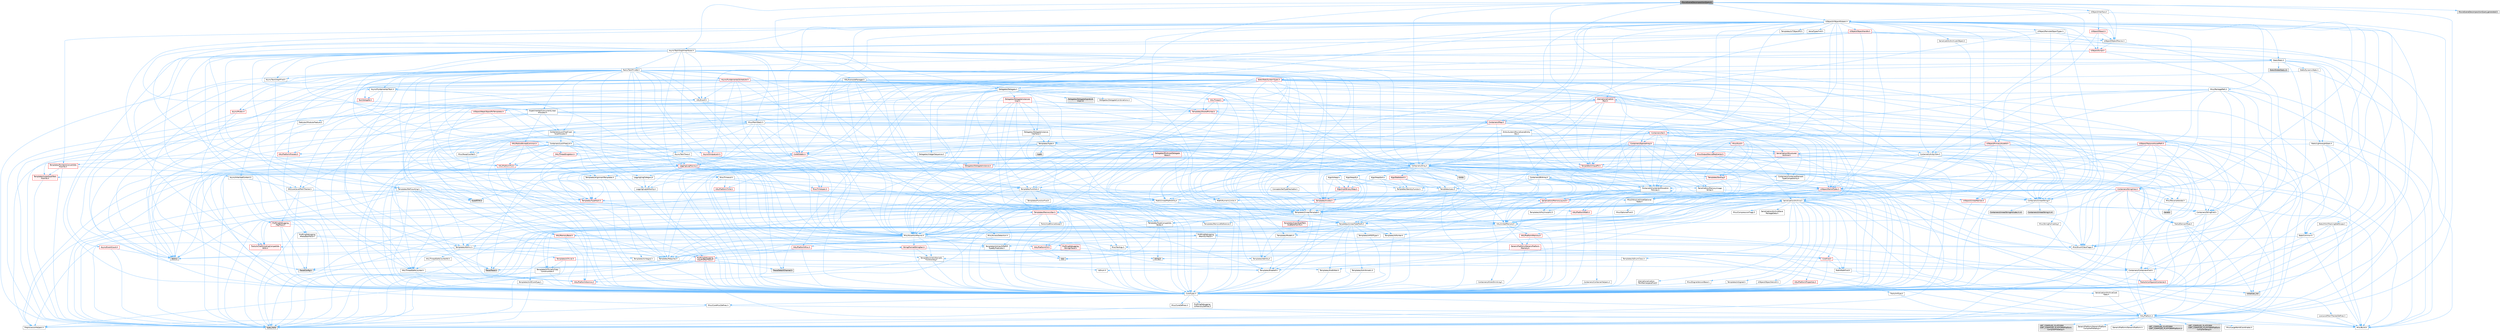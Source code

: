 digraph "MovieSceneDecompositionQuery.h"
{
 // INTERACTIVE_SVG=YES
 // LATEX_PDF_SIZE
  bgcolor="transparent";
  edge [fontname=Helvetica,fontsize=10,labelfontname=Helvetica,labelfontsize=10];
  node [fontname=Helvetica,fontsize=10,shape=box,height=0.2,width=0.4];
  Node1 [id="Node000001",label="MovieSceneDecompositionQuery.h",height=0.2,width=0.4,color="gray40", fillcolor="grey60", style="filled", fontcolor="black",tooltip=" "];
  Node1 -> Node2 [id="edge1_Node000001_Node000002",color="steelblue1",style="solid",tooltip=" "];
  Node2 [id="Node000002",label="Async/TaskGraphInterfaces.h",height=0.2,width=0.4,color="grey40", fillcolor="white", style="filled",URL="$d2/d4c/TaskGraphInterfaces_8h.html",tooltip=" "];
  Node2 -> Node3 [id="edge2_Node000002_Node000003",color="steelblue1",style="solid",tooltip=" "];
  Node3 [id="Node000003",label="CoreTypes.h",height=0.2,width=0.4,color="grey40", fillcolor="white", style="filled",URL="$dc/dec/CoreTypes_8h.html",tooltip=" "];
  Node3 -> Node4 [id="edge3_Node000003_Node000004",color="steelblue1",style="solid",tooltip=" "];
  Node4 [id="Node000004",label="HAL/Platform.h",height=0.2,width=0.4,color="grey40", fillcolor="white", style="filled",URL="$d9/dd0/Platform_8h.html",tooltip=" "];
  Node4 -> Node5 [id="edge4_Node000004_Node000005",color="steelblue1",style="solid",tooltip=" "];
  Node5 [id="Node000005",label="Misc/Build.h",height=0.2,width=0.4,color="grey40", fillcolor="white", style="filled",URL="$d3/dbb/Build_8h.html",tooltip=" "];
  Node4 -> Node6 [id="edge5_Node000004_Node000006",color="steelblue1",style="solid",tooltip=" "];
  Node6 [id="Node000006",label="Misc/LargeWorldCoordinates.h",height=0.2,width=0.4,color="grey40", fillcolor="white", style="filled",URL="$d2/dcb/LargeWorldCoordinates_8h.html",tooltip=" "];
  Node4 -> Node7 [id="edge6_Node000004_Node000007",color="steelblue1",style="solid",tooltip=" "];
  Node7 [id="Node000007",label="type_traits",height=0.2,width=0.4,color="grey60", fillcolor="#E0E0E0", style="filled",tooltip=" "];
  Node4 -> Node8 [id="edge7_Node000004_Node000008",color="steelblue1",style="solid",tooltip=" "];
  Node8 [id="Node000008",label="PreprocessorHelpers.h",height=0.2,width=0.4,color="grey40", fillcolor="white", style="filled",URL="$db/ddb/PreprocessorHelpers_8h.html",tooltip=" "];
  Node4 -> Node9 [id="edge8_Node000004_Node000009",color="steelblue1",style="solid",tooltip=" "];
  Node9 [id="Node000009",label="UBT_COMPILED_PLATFORM\l/UBT_COMPILED_PLATFORMPlatform\lCompilerPreSetup.h",height=0.2,width=0.4,color="grey60", fillcolor="#E0E0E0", style="filled",tooltip=" "];
  Node4 -> Node10 [id="edge9_Node000004_Node000010",color="steelblue1",style="solid",tooltip=" "];
  Node10 [id="Node000010",label="GenericPlatform/GenericPlatform\lCompilerPreSetup.h",height=0.2,width=0.4,color="grey40", fillcolor="white", style="filled",URL="$d9/dc8/GenericPlatformCompilerPreSetup_8h.html",tooltip=" "];
  Node4 -> Node11 [id="edge10_Node000004_Node000011",color="steelblue1",style="solid",tooltip=" "];
  Node11 [id="Node000011",label="GenericPlatform/GenericPlatform.h",height=0.2,width=0.4,color="grey40", fillcolor="white", style="filled",URL="$d6/d84/GenericPlatform_8h.html",tooltip=" "];
  Node4 -> Node12 [id="edge11_Node000004_Node000012",color="steelblue1",style="solid",tooltip=" "];
  Node12 [id="Node000012",label="UBT_COMPILED_PLATFORM\l/UBT_COMPILED_PLATFORMPlatform.h",height=0.2,width=0.4,color="grey60", fillcolor="#E0E0E0", style="filled",tooltip=" "];
  Node4 -> Node13 [id="edge12_Node000004_Node000013",color="steelblue1",style="solid",tooltip=" "];
  Node13 [id="Node000013",label="UBT_COMPILED_PLATFORM\l/UBT_COMPILED_PLATFORMPlatform\lCompilerSetup.h",height=0.2,width=0.4,color="grey60", fillcolor="#E0E0E0", style="filled",tooltip=" "];
  Node3 -> Node14 [id="edge13_Node000003_Node000014",color="steelblue1",style="solid",tooltip=" "];
  Node14 [id="Node000014",label="ProfilingDebugging\l/UMemoryDefines.h",height=0.2,width=0.4,color="grey40", fillcolor="white", style="filled",URL="$d2/da2/UMemoryDefines_8h.html",tooltip=" "];
  Node3 -> Node15 [id="edge14_Node000003_Node000015",color="steelblue1",style="solid",tooltip=" "];
  Node15 [id="Node000015",label="Misc/CoreMiscDefines.h",height=0.2,width=0.4,color="grey40", fillcolor="white", style="filled",URL="$da/d38/CoreMiscDefines_8h.html",tooltip=" "];
  Node15 -> Node4 [id="edge15_Node000015_Node000004",color="steelblue1",style="solid",tooltip=" "];
  Node15 -> Node8 [id="edge16_Node000015_Node000008",color="steelblue1",style="solid",tooltip=" "];
  Node3 -> Node16 [id="edge17_Node000003_Node000016",color="steelblue1",style="solid",tooltip=" "];
  Node16 [id="Node000016",label="Misc/CoreDefines.h",height=0.2,width=0.4,color="grey40", fillcolor="white", style="filled",URL="$d3/dd2/CoreDefines_8h.html",tooltip=" "];
  Node2 -> Node17 [id="edge18_Node000002_Node000017",color="steelblue1",style="solid",tooltip=" "];
  Node17 [id="Node000017",label="Misc/AssertionMacros.h",height=0.2,width=0.4,color="grey40", fillcolor="white", style="filled",URL="$d0/dfa/AssertionMacros_8h.html",tooltip=" "];
  Node17 -> Node3 [id="edge19_Node000017_Node000003",color="steelblue1",style="solid",tooltip=" "];
  Node17 -> Node4 [id="edge20_Node000017_Node000004",color="steelblue1",style="solid",tooltip=" "];
  Node17 -> Node18 [id="edge21_Node000017_Node000018",color="steelblue1",style="solid",tooltip=" "];
  Node18 [id="Node000018",label="HAL/PlatformMisc.h",height=0.2,width=0.4,color="red", fillcolor="#FFF0F0", style="filled",URL="$d0/df5/PlatformMisc_8h.html",tooltip=" "];
  Node18 -> Node3 [id="edge22_Node000018_Node000003",color="steelblue1",style="solid",tooltip=" "];
  Node18 -> Node46 [id="edge23_Node000018_Node000046",color="steelblue1",style="solid",tooltip=" "];
  Node46 [id="Node000046",label="ProfilingDebugging\l/CpuProfilerTrace.h",height=0.2,width=0.4,color="red", fillcolor="#FFF0F0", style="filled",URL="$da/dcb/CpuProfilerTrace_8h.html",tooltip=" "];
  Node46 -> Node3 [id="edge24_Node000046_Node000003",color="steelblue1",style="solid",tooltip=" "];
  Node46 -> Node26 [id="edge25_Node000046_Node000026",color="steelblue1",style="solid",tooltip=" "];
  Node26 [id="Node000026",label="Containers/ContainersFwd.h",height=0.2,width=0.4,color="grey40", fillcolor="white", style="filled",URL="$d4/d0a/ContainersFwd_8h.html",tooltip=" "];
  Node26 -> Node4 [id="edge26_Node000026_Node000004",color="steelblue1",style="solid",tooltip=" "];
  Node26 -> Node3 [id="edge27_Node000026_Node000003",color="steelblue1",style="solid",tooltip=" "];
  Node26 -> Node23 [id="edge28_Node000026_Node000023",color="steelblue1",style="solid",tooltip=" "];
  Node23 [id="Node000023",label="Traits/IsContiguousContainer.h",height=0.2,width=0.4,color="red", fillcolor="#FFF0F0", style="filled",URL="$d5/d3c/IsContiguousContainer_8h.html",tooltip=" "];
  Node23 -> Node3 [id="edge29_Node000023_Node000003",color="steelblue1",style="solid",tooltip=" "];
  Node23 -> Node22 [id="edge30_Node000023_Node000022",color="steelblue1",style="solid",tooltip=" "];
  Node22 [id="Node000022",label="initializer_list",height=0.2,width=0.4,color="grey60", fillcolor="#E0E0E0", style="filled",tooltip=" "];
  Node46 -> Node47 [id="edge31_Node000046_Node000047",color="steelblue1",style="solid",tooltip=" "];
  Node47 [id="Node000047",label="HAL/PlatformAtomics.h",height=0.2,width=0.4,color="red", fillcolor="#FFF0F0", style="filled",URL="$d3/d36/PlatformAtomics_8h.html",tooltip=" "];
  Node47 -> Node3 [id="edge32_Node000047_Node000003",color="steelblue1",style="solid",tooltip=" "];
  Node46 -> Node8 [id="edge33_Node000046_Node000008",color="steelblue1",style="solid",tooltip=" "];
  Node46 -> Node5 [id="edge34_Node000046_Node000005",color="steelblue1",style="solid",tooltip=" "];
  Node46 -> Node50 [id="edge35_Node000046_Node000050",color="steelblue1",style="solid",tooltip=" "];
  Node50 [id="Node000050",label="Trace/Config.h",height=0.2,width=0.4,color="grey60", fillcolor="#E0E0E0", style="filled",tooltip=" "];
  Node46 -> Node51 [id="edge36_Node000046_Node000051",color="steelblue1",style="solid",tooltip=" "];
  Node51 [id="Node000051",label="Trace/Detail/Channel.h",height=0.2,width=0.4,color="grey60", fillcolor="#E0E0E0", style="filled",tooltip=" "];
  Node46 -> Node53 [id="edge37_Node000046_Node000053",color="steelblue1",style="solid",tooltip=" "];
  Node53 [id="Node000053",label="Trace/Trace.h",height=0.2,width=0.4,color="grey60", fillcolor="#E0E0E0", style="filled",tooltip=" "];
  Node17 -> Node8 [id="edge38_Node000017_Node000008",color="steelblue1",style="solid",tooltip=" "];
  Node17 -> Node54 [id="edge39_Node000017_Node000054",color="steelblue1",style="solid",tooltip=" "];
  Node54 [id="Node000054",label="Templates/EnableIf.h",height=0.2,width=0.4,color="grey40", fillcolor="white", style="filled",URL="$d7/d60/EnableIf_8h.html",tooltip=" "];
  Node54 -> Node3 [id="edge40_Node000054_Node000003",color="steelblue1",style="solid",tooltip=" "];
  Node17 -> Node55 [id="edge41_Node000017_Node000055",color="steelblue1",style="solid",tooltip=" "];
  Node55 [id="Node000055",label="Templates/IsArrayOrRefOf\lTypeByPredicate.h",height=0.2,width=0.4,color="grey40", fillcolor="white", style="filled",URL="$d6/da1/IsArrayOrRefOfTypeByPredicate_8h.html",tooltip=" "];
  Node55 -> Node3 [id="edge42_Node000055_Node000003",color="steelblue1",style="solid",tooltip=" "];
  Node17 -> Node56 [id="edge43_Node000017_Node000056",color="steelblue1",style="solid",tooltip=" "];
  Node56 [id="Node000056",label="Templates/IsValidVariadic\lFunctionArg.h",height=0.2,width=0.4,color="grey40", fillcolor="white", style="filled",URL="$d0/dc8/IsValidVariadicFunctionArg_8h.html",tooltip=" "];
  Node56 -> Node3 [id="edge44_Node000056_Node000003",color="steelblue1",style="solid",tooltip=" "];
  Node56 -> Node57 [id="edge45_Node000056_Node000057",color="steelblue1",style="solid",tooltip=" "];
  Node57 [id="Node000057",label="IsEnum.h",height=0.2,width=0.4,color="grey40", fillcolor="white", style="filled",URL="$d4/de5/IsEnum_8h.html",tooltip=" "];
  Node56 -> Node7 [id="edge46_Node000056_Node000007",color="steelblue1",style="solid",tooltip=" "];
  Node17 -> Node58 [id="edge47_Node000017_Node000058",color="steelblue1",style="solid",tooltip=" "];
  Node58 [id="Node000058",label="Traits/IsCharEncodingCompatible\lWith.h",height=0.2,width=0.4,color="red", fillcolor="#FFF0F0", style="filled",URL="$df/dd1/IsCharEncodingCompatibleWith_8h.html",tooltip=" "];
  Node58 -> Node7 [id="edge48_Node000058_Node000007",color="steelblue1",style="solid",tooltip=" "];
  Node17 -> Node60 [id="edge49_Node000017_Node000060",color="steelblue1",style="solid",tooltip=" "];
  Node60 [id="Node000060",label="Misc/VarArgs.h",height=0.2,width=0.4,color="grey40", fillcolor="white", style="filled",URL="$d5/d6f/VarArgs_8h.html",tooltip=" "];
  Node60 -> Node3 [id="edge50_Node000060_Node000003",color="steelblue1",style="solid",tooltip=" "];
  Node17 -> Node61 [id="edge51_Node000017_Node000061",color="steelblue1",style="solid",tooltip=" "];
  Node61 [id="Node000061",label="String/FormatStringSan.h",height=0.2,width=0.4,color="red", fillcolor="#FFF0F0", style="filled",URL="$d3/d8b/FormatStringSan_8h.html",tooltip=" "];
  Node61 -> Node7 [id="edge52_Node000061_Node000007",color="steelblue1",style="solid",tooltip=" "];
  Node61 -> Node3 [id="edge53_Node000061_Node000003",color="steelblue1",style="solid",tooltip=" "];
  Node61 -> Node62 [id="edge54_Node000061_Node000062",color="steelblue1",style="solid",tooltip=" "];
  Node62 [id="Node000062",label="Templates/Requires.h",height=0.2,width=0.4,color="grey40", fillcolor="white", style="filled",URL="$dc/d96/Requires_8h.html",tooltip=" "];
  Node62 -> Node54 [id="edge55_Node000062_Node000054",color="steelblue1",style="solid",tooltip=" "];
  Node62 -> Node7 [id="edge56_Node000062_Node000007",color="steelblue1",style="solid",tooltip=" "];
  Node61 -> Node63 [id="edge57_Node000061_Node000063",color="steelblue1",style="solid",tooltip=" "];
  Node63 [id="Node000063",label="Templates/Identity.h",height=0.2,width=0.4,color="grey40", fillcolor="white", style="filled",URL="$d0/dd5/Identity_8h.html",tooltip=" "];
  Node61 -> Node56 [id="edge58_Node000061_Node000056",color="steelblue1",style="solid",tooltip=" "];
  Node61 -> Node26 [id="edge59_Node000061_Node000026",color="steelblue1",style="solid",tooltip=" "];
  Node17 -> Node67 [id="edge60_Node000017_Node000067",color="steelblue1",style="solid",tooltip=" "];
  Node67 [id="Node000067",label="atomic",height=0.2,width=0.4,color="grey60", fillcolor="#E0E0E0", style="filled",tooltip=" "];
  Node2 -> Node68 [id="edge61_Node000002_Node000068",color="steelblue1",style="solid",tooltip=" "];
  Node68 [id="Node000068",label="Containers/ContainerAllocation\lPolicies.h",height=0.2,width=0.4,color="grey40", fillcolor="white", style="filled",URL="$d7/dff/ContainerAllocationPolicies_8h.html",tooltip=" "];
  Node68 -> Node3 [id="edge62_Node000068_Node000003",color="steelblue1",style="solid",tooltip=" "];
  Node68 -> Node69 [id="edge63_Node000068_Node000069",color="steelblue1",style="solid",tooltip=" "];
  Node69 [id="Node000069",label="Containers/ContainerHelpers.h",height=0.2,width=0.4,color="grey40", fillcolor="white", style="filled",URL="$d7/d33/ContainerHelpers_8h.html",tooltip=" "];
  Node69 -> Node3 [id="edge64_Node000069_Node000003",color="steelblue1",style="solid",tooltip=" "];
  Node68 -> Node68 [id="edge65_Node000068_Node000068",color="steelblue1",style="solid",tooltip=" "];
  Node68 -> Node70 [id="edge66_Node000068_Node000070",color="steelblue1",style="solid",tooltip=" "];
  Node70 [id="Node000070",label="HAL/PlatformMath.h",height=0.2,width=0.4,color="red", fillcolor="#FFF0F0", style="filled",URL="$dc/d53/PlatformMath_8h.html",tooltip=" "];
  Node70 -> Node3 [id="edge67_Node000070_Node000003",color="steelblue1",style="solid",tooltip=" "];
  Node68 -> Node89 [id="edge68_Node000068_Node000089",color="steelblue1",style="solid",tooltip=" "];
  Node89 [id="Node000089",label="HAL/UnrealMemory.h",height=0.2,width=0.4,color="grey40", fillcolor="white", style="filled",URL="$d9/d96/UnrealMemory_8h.html",tooltip=" "];
  Node89 -> Node3 [id="edge69_Node000089_Node000003",color="steelblue1",style="solid",tooltip=" "];
  Node89 -> Node90 [id="edge70_Node000089_Node000090",color="steelblue1",style="solid",tooltip=" "];
  Node90 [id="Node000090",label="GenericPlatform/GenericPlatform\lMemory.h",height=0.2,width=0.4,color="red", fillcolor="#FFF0F0", style="filled",URL="$dd/d22/GenericPlatformMemory_8h.html",tooltip=" "];
  Node90 -> Node25 [id="edge71_Node000090_Node000025",color="steelblue1",style="solid",tooltip=" "];
  Node25 [id="Node000025",label="CoreFwd.h",height=0.2,width=0.4,color="red", fillcolor="#FFF0F0", style="filled",URL="$d1/d1e/CoreFwd_8h.html",tooltip=" "];
  Node25 -> Node3 [id="edge72_Node000025_Node000003",color="steelblue1",style="solid",tooltip=" "];
  Node25 -> Node26 [id="edge73_Node000025_Node000026",color="steelblue1",style="solid",tooltip=" "];
  Node25 -> Node27 [id="edge74_Node000025_Node000027",color="steelblue1",style="solid",tooltip=" "];
  Node27 [id="Node000027",label="Math/MathFwd.h",height=0.2,width=0.4,color="grey40", fillcolor="white", style="filled",URL="$d2/d10/MathFwd_8h.html",tooltip=" "];
  Node27 -> Node4 [id="edge75_Node000027_Node000004",color="steelblue1",style="solid",tooltip=" "];
  Node90 -> Node3 [id="edge76_Node000090_Node000003",color="steelblue1",style="solid",tooltip=" "];
  Node90 -> Node39 [id="edge77_Node000090_Node000039",color="steelblue1",style="solid",tooltip=" "];
  Node39 [id="Node000039",label="string.h",height=0.2,width=0.4,color="grey60", fillcolor="#E0E0E0", style="filled",tooltip=" "];
  Node89 -> Node93 [id="edge78_Node000089_Node000093",color="steelblue1",style="solid",tooltip=" "];
  Node93 [id="Node000093",label="HAL/MemoryBase.h",height=0.2,width=0.4,color="red", fillcolor="#FFF0F0", style="filled",URL="$d6/d9f/MemoryBase_8h.html",tooltip=" "];
  Node93 -> Node3 [id="edge79_Node000093_Node000003",color="steelblue1",style="solid",tooltip=" "];
  Node93 -> Node47 [id="edge80_Node000093_Node000047",color="steelblue1",style="solid",tooltip=" "];
  Node93 -> Node30 [id="edge81_Node000093_Node000030",color="steelblue1",style="solid",tooltip=" "];
  Node30 [id="Node000030",label="HAL/PlatformCrt.h",height=0.2,width=0.4,color="red", fillcolor="#FFF0F0", style="filled",URL="$d8/d75/PlatformCrt_8h.html",tooltip=" "];
  Node30 -> Node31 [id="edge82_Node000030_Node000031",color="steelblue1",style="solid",tooltip=" "];
  Node31 [id="Node000031",label="new",height=0.2,width=0.4,color="grey60", fillcolor="#E0E0E0", style="filled",tooltip=" "];
  Node30 -> Node39 [id="edge83_Node000030_Node000039",color="steelblue1",style="solid",tooltip=" "];
  Node93 -> Node97 [id="edge84_Node000093_Node000097",color="steelblue1",style="solid",tooltip=" "];
  Node97 [id="Node000097",label="Templates/Atomic.h",height=0.2,width=0.4,color="grey40", fillcolor="white", style="filled",URL="$d3/d91/Atomic_8h.html",tooltip=" "];
  Node97 -> Node98 [id="edge85_Node000097_Node000098",color="steelblue1",style="solid",tooltip=" "];
  Node98 [id="Node000098",label="HAL/ThreadSafeCounter.h",height=0.2,width=0.4,color="grey40", fillcolor="white", style="filled",URL="$dc/dc9/ThreadSafeCounter_8h.html",tooltip=" "];
  Node98 -> Node3 [id="edge86_Node000098_Node000003",color="steelblue1",style="solid",tooltip=" "];
  Node98 -> Node47 [id="edge87_Node000098_Node000047",color="steelblue1",style="solid",tooltip=" "];
  Node97 -> Node99 [id="edge88_Node000097_Node000099",color="steelblue1",style="solid",tooltip=" "];
  Node99 [id="Node000099",label="HAL/ThreadSafeCounter64.h",height=0.2,width=0.4,color="grey40", fillcolor="white", style="filled",URL="$d0/d12/ThreadSafeCounter64_8h.html",tooltip=" "];
  Node99 -> Node3 [id="edge89_Node000099_Node000003",color="steelblue1",style="solid",tooltip=" "];
  Node99 -> Node98 [id="edge90_Node000099_Node000098",color="steelblue1",style="solid",tooltip=" "];
  Node97 -> Node85 [id="edge91_Node000097_Node000085",color="steelblue1",style="solid",tooltip=" "];
  Node85 [id="Node000085",label="Templates/IsIntegral.h",height=0.2,width=0.4,color="grey40", fillcolor="white", style="filled",URL="$da/d64/IsIntegral_8h.html",tooltip=" "];
  Node85 -> Node3 [id="edge92_Node000085_Node000003",color="steelblue1",style="solid",tooltip=" "];
  Node97 -> Node100 [id="edge93_Node000097_Node000100",color="steelblue1",style="solid",tooltip=" "];
  Node100 [id="Node000100",label="Templates/IsTrivial.h",height=0.2,width=0.4,color="red", fillcolor="#FFF0F0", style="filled",URL="$da/d4c/IsTrivial_8h.html",tooltip=" "];
  Node100 -> Node72 [id="edge94_Node000100_Node000072",color="steelblue1",style="solid",tooltip=" "];
  Node72 [id="Node000072",label="Templates/AndOrNot.h",height=0.2,width=0.4,color="grey40", fillcolor="white", style="filled",URL="$db/d0a/AndOrNot_8h.html",tooltip=" "];
  Node72 -> Node3 [id="edge95_Node000072_Node000003",color="steelblue1",style="solid",tooltip=" "];
  Node100 -> Node82 [id="edge96_Node000100_Node000082",color="steelblue1",style="solid",tooltip=" "];
  Node82 [id="Node000082",label="Templates/IsTriviallyCopy\lConstructible.h",height=0.2,width=0.4,color="grey40", fillcolor="white", style="filled",URL="$d3/d78/IsTriviallyCopyConstructible_8h.html",tooltip=" "];
  Node82 -> Node3 [id="edge97_Node000082_Node000003",color="steelblue1",style="solid",tooltip=" "];
  Node82 -> Node7 [id="edge98_Node000082_Node000007",color="steelblue1",style="solid",tooltip=" "];
  Node100 -> Node7 [id="edge99_Node000100_Node000007",color="steelblue1",style="solid",tooltip=" "];
  Node97 -> Node102 [id="edge100_Node000097_Node000102",color="steelblue1",style="solid",tooltip=" "];
  Node102 [id="Node000102",label="Traits/IntType.h",height=0.2,width=0.4,color="grey40", fillcolor="white", style="filled",URL="$d7/deb/IntType_8h.html",tooltip=" "];
  Node102 -> Node4 [id="edge101_Node000102_Node000004",color="steelblue1",style="solid",tooltip=" "];
  Node97 -> Node67 [id="edge102_Node000097_Node000067",color="steelblue1",style="solid",tooltip=" "];
  Node89 -> Node103 [id="edge103_Node000089_Node000103",color="steelblue1",style="solid",tooltip=" "];
  Node103 [id="Node000103",label="HAL/PlatformMemory.h",height=0.2,width=0.4,color="red", fillcolor="#FFF0F0", style="filled",URL="$de/d68/PlatformMemory_8h.html",tooltip=" "];
  Node103 -> Node3 [id="edge104_Node000103_Node000003",color="steelblue1",style="solid",tooltip=" "];
  Node103 -> Node90 [id="edge105_Node000103_Node000090",color="steelblue1",style="solid",tooltip=" "];
  Node89 -> Node105 [id="edge106_Node000089_Node000105",color="steelblue1",style="solid",tooltip=" "];
  Node105 [id="Node000105",label="ProfilingDebugging\l/MemoryTrace.h",height=0.2,width=0.4,color="grey40", fillcolor="white", style="filled",URL="$da/dd7/MemoryTrace_8h.html",tooltip=" "];
  Node105 -> Node4 [id="edge107_Node000105_Node000004",color="steelblue1",style="solid",tooltip=" "];
  Node105 -> Node42 [id="edge108_Node000105_Node000042",color="steelblue1",style="solid",tooltip=" "];
  Node42 [id="Node000042",label="Misc/EnumClassFlags.h",height=0.2,width=0.4,color="grey40", fillcolor="white", style="filled",URL="$d8/de7/EnumClassFlags_8h.html",tooltip=" "];
  Node105 -> Node50 [id="edge109_Node000105_Node000050",color="steelblue1",style="solid",tooltip=" "];
  Node105 -> Node53 [id="edge110_Node000105_Node000053",color="steelblue1",style="solid",tooltip=" "];
  Node89 -> Node77 [id="edge111_Node000089_Node000077",color="steelblue1",style="solid",tooltip=" "];
  Node77 [id="Node000077",label="Templates/IsPointer.h",height=0.2,width=0.4,color="grey40", fillcolor="white", style="filled",URL="$d7/d05/IsPointer_8h.html",tooltip=" "];
  Node77 -> Node3 [id="edge112_Node000077_Node000003",color="steelblue1",style="solid",tooltip=" "];
  Node68 -> Node40 [id="edge113_Node000068_Node000040",color="steelblue1",style="solid",tooltip=" "];
  Node40 [id="Node000040",label="Math/NumericLimits.h",height=0.2,width=0.4,color="grey40", fillcolor="white", style="filled",URL="$df/d1b/NumericLimits_8h.html",tooltip=" "];
  Node40 -> Node3 [id="edge114_Node000040_Node000003",color="steelblue1",style="solid",tooltip=" "];
  Node68 -> Node17 [id="edge115_Node000068_Node000017",color="steelblue1",style="solid",tooltip=" "];
  Node68 -> Node106 [id="edge116_Node000068_Node000106",color="steelblue1",style="solid",tooltip=" "];
  Node106 [id="Node000106",label="Templates/IsPolymorphic.h",height=0.2,width=0.4,color="grey40", fillcolor="white", style="filled",URL="$dc/d20/IsPolymorphic_8h.html",tooltip=" "];
  Node68 -> Node107 [id="edge117_Node000068_Node000107",color="steelblue1",style="solid",tooltip=" "];
  Node107 [id="Node000107",label="Templates/MemoryOps.h",height=0.2,width=0.4,color="red", fillcolor="#FFF0F0", style="filled",URL="$db/dea/MemoryOps_8h.html",tooltip=" "];
  Node107 -> Node3 [id="edge118_Node000107_Node000003",color="steelblue1",style="solid",tooltip=" "];
  Node107 -> Node89 [id="edge119_Node000107_Node000089",color="steelblue1",style="solid",tooltip=" "];
  Node107 -> Node82 [id="edge120_Node000107_Node000082",color="steelblue1",style="solid",tooltip=" "];
  Node107 -> Node62 [id="edge121_Node000107_Node000062",color="steelblue1",style="solid",tooltip=" "];
  Node107 -> Node76 [id="edge122_Node000107_Node000076",color="steelblue1",style="solid",tooltip=" "];
  Node76 [id="Node000076",label="Templates/UnrealTypeTraits.h",height=0.2,width=0.4,color="grey40", fillcolor="white", style="filled",URL="$d2/d2d/UnrealTypeTraits_8h.html",tooltip=" "];
  Node76 -> Node3 [id="edge123_Node000076_Node000003",color="steelblue1",style="solid",tooltip=" "];
  Node76 -> Node77 [id="edge124_Node000076_Node000077",color="steelblue1",style="solid",tooltip=" "];
  Node76 -> Node17 [id="edge125_Node000076_Node000017",color="steelblue1",style="solid",tooltip=" "];
  Node76 -> Node72 [id="edge126_Node000076_Node000072",color="steelblue1",style="solid",tooltip=" "];
  Node76 -> Node54 [id="edge127_Node000076_Node000054",color="steelblue1",style="solid",tooltip=" "];
  Node76 -> Node78 [id="edge128_Node000076_Node000078",color="steelblue1",style="solid",tooltip=" "];
  Node78 [id="Node000078",label="Templates/IsArithmetic.h",height=0.2,width=0.4,color="grey40", fillcolor="white", style="filled",URL="$d2/d5d/IsArithmetic_8h.html",tooltip=" "];
  Node78 -> Node3 [id="edge129_Node000078_Node000003",color="steelblue1",style="solid",tooltip=" "];
  Node76 -> Node57 [id="edge130_Node000076_Node000057",color="steelblue1",style="solid",tooltip=" "];
  Node76 -> Node79 [id="edge131_Node000076_Node000079",color="steelblue1",style="solid",tooltip=" "];
  Node79 [id="Node000079",label="Templates/Models.h",height=0.2,width=0.4,color="grey40", fillcolor="white", style="filled",URL="$d3/d0c/Models_8h.html",tooltip=" "];
  Node79 -> Node63 [id="edge132_Node000079_Node000063",color="steelblue1",style="solid",tooltip=" "];
  Node76 -> Node80 [id="edge133_Node000076_Node000080",color="steelblue1",style="solid",tooltip=" "];
  Node80 [id="Node000080",label="Templates/IsPODType.h",height=0.2,width=0.4,color="grey40", fillcolor="white", style="filled",URL="$d7/db1/IsPODType_8h.html",tooltip=" "];
  Node80 -> Node3 [id="edge134_Node000080_Node000003",color="steelblue1",style="solid",tooltip=" "];
  Node76 -> Node81 [id="edge135_Node000076_Node000081",color="steelblue1",style="solid",tooltip=" "];
  Node81 [id="Node000081",label="Templates/IsUECoreType.h",height=0.2,width=0.4,color="grey40", fillcolor="white", style="filled",URL="$d1/db8/IsUECoreType_8h.html",tooltip=" "];
  Node81 -> Node3 [id="edge136_Node000081_Node000003",color="steelblue1",style="solid",tooltip=" "];
  Node81 -> Node7 [id="edge137_Node000081_Node000007",color="steelblue1",style="solid",tooltip=" "];
  Node76 -> Node82 [id="edge138_Node000076_Node000082",color="steelblue1",style="solid",tooltip=" "];
  Node107 -> Node108 [id="edge139_Node000107_Node000108",color="steelblue1",style="solid",tooltip=" "];
  Node108 [id="Node000108",label="Traits/UseBitwiseSwap.h",height=0.2,width=0.4,color="grey40", fillcolor="white", style="filled",URL="$db/df3/UseBitwiseSwap_8h.html",tooltip=" "];
  Node108 -> Node3 [id="edge140_Node000108_Node000003",color="steelblue1",style="solid",tooltip=" "];
  Node108 -> Node7 [id="edge141_Node000108_Node000007",color="steelblue1",style="solid",tooltip=" "];
  Node107 -> Node31 [id="edge142_Node000107_Node000031",color="steelblue1",style="solid",tooltip=" "];
  Node107 -> Node7 [id="edge143_Node000107_Node000007",color="steelblue1",style="solid",tooltip=" "];
  Node68 -> Node86 [id="edge144_Node000068_Node000086",color="steelblue1",style="solid",tooltip=" "];
  Node86 [id="Node000086",label="Templates/TypeCompatible\lBytes.h",height=0.2,width=0.4,color="grey40", fillcolor="white", style="filled",URL="$df/d0a/TypeCompatibleBytes_8h.html",tooltip=" "];
  Node86 -> Node3 [id="edge145_Node000086_Node000003",color="steelblue1",style="solid",tooltip=" "];
  Node86 -> Node39 [id="edge146_Node000086_Node000039",color="steelblue1",style="solid",tooltip=" "];
  Node86 -> Node31 [id="edge147_Node000086_Node000031",color="steelblue1",style="solid",tooltip=" "];
  Node86 -> Node7 [id="edge148_Node000086_Node000007",color="steelblue1",style="solid",tooltip=" "];
  Node68 -> Node7 [id="edge149_Node000068_Node000007",color="steelblue1",style="solid",tooltip=" "];
  Node2 -> Node109 [id="edge150_Node000002_Node000109",color="steelblue1",style="solid",tooltip=" "];
  Node109 [id="Node000109",label="Containers/Array.h",height=0.2,width=0.4,color="grey40", fillcolor="white", style="filled",URL="$df/dd0/Array_8h.html",tooltip=" "];
  Node109 -> Node3 [id="edge151_Node000109_Node000003",color="steelblue1",style="solid",tooltip=" "];
  Node109 -> Node17 [id="edge152_Node000109_Node000017",color="steelblue1",style="solid",tooltip=" "];
  Node109 -> Node110 [id="edge153_Node000109_Node000110",color="steelblue1",style="solid",tooltip=" "];
  Node110 [id="Node000110",label="Misc/IntrusiveUnsetOptional\lState.h",height=0.2,width=0.4,color="grey40", fillcolor="white", style="filled",URL="$d2/d0a/IntrusiveUnsetOptionalState_8h.html",tooltip=" "];
  Node110 -> Node111 [id="edge154_Node000110_Node000111",color="steelblue1",style="solid",tooltip=" "];
  Node111 [id="Node000111",label="Misc/OptionalFwd.h",height=0.2,width=0.4,color="grey40", fillcolor="white", style="filled",URL="$dc/d50/OptionalFwd_8h.html",tooltip=" "];
  Node109 -> Node112 [id="edge155_Node000109_Node000112",color="steelblue1",style="solid",tooltip=" "];
  Node112 [id="Node000112",label="Misc/ReverseIterate.h",height=0.2,width=0.4,color="grey40", fillcolor="white", style="filled",URL="$db/de3/ReverseIterate_8h.html",tooltip=" "];
  Node112 -> Node4 [id="edge156_Node000112_Node000004",color="steelblue1",style="solid",tooltip=" "];
  Node112 -> Node113 [id="edge157_Node000112_Node000113",color="steelblue1",style="solid",tooltip=" "];
  Node113 [id="Node000113",label="iterator",height=0.2,width=0.4,color="grey60", fillcolor="#E0E0E0", style="filled",tooltip=" "];
  Node109 -> Node89 [id="edge158_Node000109_Node000089",color="steelblue1",style="solid",tooltip=" "];
  Node109 -> Node76 [id="edge159_Node000109_Node000076",color="steelblue1",style="solid",tooltip=" "];
  Node109 -> Node114 [id="edge160_Node000109_Node000114",color="steelblue1",style="solid",tooltip=" "];
  Node114 [id="Node000114",label="Templates/UnrealTemplate.h",height=0.2,width=0.4,color="grey40", fillcolor="white", style="filled",URL="$d4/d24/UnrealTemplate_8h.html",tooltip=" "];
  Node114 -> Node3 [id="edge161_Node000114_Node000003",color="steelblue1",style="solid",tooltip=" "];
  Node114 -> Node77 [id="edge162_Node000114_Node000077",color="steelblue1",style="solid",tooltip=" "];
  Node114 -> Node89 [id="edge163_Node000114_Node000089",color="steelblue1",style="solid",tooltip=" "];
  Node114 -> Node115 [id="edge164_Node000114_Node000115",color="steelblue1",style="solid",tooltip=" "];
  Node115 [id="Node000115",label="Templates/CopyQualifiers\lAndRefsFromTo.h",height=0.2,width=0.4,color="red", fillcolor="#FFF0F0", style="filled",URL="$d3/db3/CopyQualifiersAndRefsFromTo_8h.html",tooltip=" "];
  Node114 -> Node76 [id="edge165_Node000114_Node000076",color="steelblue1",style="solid",tooltip=" "];
  Node114 -> Node74 [id="edge166_Node000114_Node000074",color="steelblue1",style="solid",tooltip=" "];
  Node74 [id="Node000074",label="Templates/RemoveReference.h",height=0.2,width=0.4,color="grey40", fillcolor="white", style="filled",URL="$da/dbe/RemoveReference_8h.html",tooltip=" "];
  Node74 -> Node3 [id="edge167_Node000074_Node000003",color="steelblue1",style="solid",tooltip=" "];
  Node114 -> Node62 [id="edge168_Node000114_Node000062",color="steelblue1",style="solid",tooltip=" "];
  Node114 -> Node86 [id="edge169_Node000114_Node000086",color="steelblue1",style="solid",tooltip=" "];
  Node114 -> Node63 [id="edge170_Node000114_Node000063",color="steelblue1",style="solid",tooltip=" "];
  Node114 -> Node23 [id="edge171_Node000114_Node000023",color="steelblue1",style="solid",tooltip=" "];
  Node114 -> Node108 [id="edge172_Node000114_Node000108",color="steelblue1",style="solid",tooltip=" "];
  Node114 -> Node7 [id="edge173_Node000114_Node000007",color="steelblue1",style="solid",tooltip=" "];
  Node109 -> Node117 [id="edge174_Node000109_Node000117",color="steelblue1",style="solid",tooltip=" "];
  Node117 [id="Node000117",label="Containers/AllowShrinking.h",height=0.2,width=0.4,color="grey40", fillcolor="white", style="filled",URL="$d7/d1a/AllowShrinking_8h.html",tooltip=" "];
  Node117 -> Node3 [id="edge175_Node000117_Node000003",color="steelblue1",style="solid",tooltip=" "];
  Node109 -> Node68 [id="edge176_Node000109_Node000068",color="steelblue1",style="solid",tooltip=" "];
  Node109 -> Node118 [id="edge177_Node000109_Node000118",color="steelblue1",style="solid",tooltip=" "];
  Node118 [id="Node000118",label="Containers/ContainerElement\lTypeCompatibility.h",height=0.2,width=0.4,color="grey40", fillcolor="white", style="filled",URL="$df/ddf/ContainerElementTypeCompatibility_8h.html",tooltip=" "];
  Node118 -> Node3 [id="edge178_Node000118_Node000003",color="steelblue1",style="solid",tooltip=" "];
  Node118 -> Node76 [id="edge179_Node000118_Node000076",color="steelblue1",style="solid",tooltip=" "];
  Node109 -> Node119 [id="edge180_Node000109_Node000119",color="steelblue1",style="solid",tooltip=" "];
  Node119 [id="Node000119",label="Serialization/Archive.h",height=0.2,width=0.4,color="grey40", fillcolor="white", style="filled",URL="$d7/d3b/Archive_8h.html",tooltip=" "];
  Node119 -> Node25 [id="edge181_Node000119_Node000025",color="steelblue1",style="solid",tooltip=" "];
  Node119 -> Node3 [id="edge182_Node000119_Node000003",color="steelblue1",style="solid",tooltip=" "];
  Node119 -> Node120 [id="edge183_Node000119_Node000120",color="steelblue1",style="solid",tooltip=" "];
  Node120 [id="Node000120",label="HAL/PlatformProperties.h",height=0.2,width=0.4,color="red", fillcolor="#FFF0F0", style="filled",URL="$d9/db0/PlatformProperties_8h.html",tooltip=" "];
  Node120 -> Node3 [id="edge184_Node000120_Node000003",color="steelblue1",style="solid",tooltip=" "];
  Node119 -> Node123 [id="edge185_Node000119_Node000123",color="steelblue1",style="solid",tooltip=" "];
  Node123 [id="Node000123",label="Internationalization\l/TextNamespaceFwd.h",height=0.2,width=0.4,color="grey40", fillcolor="white", style="filled",URL="$d8/d97/TextNamespaceFwd_8h.html",tooltip=" "];
  Node123 -> Node3 [id="edge186_Node000123_Node000003",color="steelblue1",style="solid",tooltip=" "];
  Node119 -> Node27 [id="edge187_Node000119_Node000027",color="steelblue1",style="solid",tooltip=" "];
  Node119 -> Node17 [id="edge188_Node000119_Node000017",color="steelblue1",style="solid",tooltip=" "];
  Node119 -> Node5 [id="edge189_Node000119_Node000005",color="steelblue1",style="solid",tooltip=" "];
  Node119 -> Node41 [id="edge190_Node000119_Node000041",color="steelblue1",style="solid",tooltip=" "];
  Node41 [id="Node000041",label="Misc/CompressionFlags.h",height=0.2,width=0.4,color="grey40", fillcolor="white", style="filled",URL="$d9/d76/CompressionFlags_8h.html",tooltip=" "];
  Node119 -> Node124 [id="edge191_Node000119_Node000124",color="steelblue1",style="solid",tooltip=" "];
  Node124 [id="Node000124",label="Misc/EngineVersionBase.h",height=0.2,width=0.4,color="grey40", fillcolor="white", style="filled",URL="$d5/d2b/EngineVersionBase_8h.html",tooltip=" "];
  Node124 -> Node3 [id="edge192_Node000124_Node000003",color="steelblue1",style="solid",tooltip=" "];
  Node119 -> Node60 [id="edge193_Node000119_Node000060",color="steelblue1",style="solid",tooltip=" "];
  Node119 -> Node125 [id="edge194_Node000119_Node000125",color="steelblue1",style="solid",tooltip=" "];
  Node125 [id="Node000125",label="Serialization/ArchiveCook\lData.h",height=0.2,width=0.4,color="grey40", fillcolor="white", style="filled",URL="$dc/db6/ArchiveCookData_8h.html",tooltip=" "];
  Node125 -> Node4 [id="edge195_Node000125_Node000004",color="steelblue1",style="solid",tooltip=" "];
  Node119 -> Node126 [id="edge196_Node000119_Node000126",color="steelblue1",style="solid",tooltip=" "];
  Node126 [id="Node000126",label="Serialization/ArchiveSave\lPackageData.h",height=0.2,width=0.4,color="grey40", fillcolor="white", style="filled",URL="$d1/d37/ArchiveSavePackageData_8h.html",tooltip=" "];
  Node119 -> Node54 [id="edge197_Node000119_Node000054",color="steelblue1",style="solid",tooltip=" "];
  Node119 -> Node55 [id="edge198_Node000119_Node000055",color="steelblue1",style="solid",tooltip=" "];
  Node119 -> Node127 [id="edge199_Node000119_Node000127",color="steelblue1",style="solid",tooltip=" "];
  Node127 [id="Node000127",label="Templates/IsEnumClass.h",height=0.2,width=0.4,color="grey40", fillcolor="white", style="filled",URL="$d7/d15/IsEnumClass_8h.html",tooltip=" "];
  Node127 -> Node3 [id="edge200_Node000127_Node000003",color="steelblue1",style="solid",tooltip=" "];
  Node127 -> Node72 [id="edge201_Node000127_Node000072",color="steelblue1",style="solid",tooltip=" "];
  Node119 -> Node84 [id="edge202_Node000119_Node000084",color="steelblue1",style="solid",tooltip=" "];
  Node84 [id="Node000084",label="Templates/IsSigned.h",height=0.2,width=0.4,color="grey40", fillcolor="white", style="filled",URL="$d8/dd8/IsSigned_8h.html",tooltip=" "];
  Node84 -> Node3 [id="edge203_Node000084_Node000003",color="steelblue1",style="solid",tooltip=" "];
  Node119 -> Node56 [id="edge204_Node000119_Node000056",color="steelblue1",style="solid",tooltip=" "];
  Node119 -> Node114 [id="edge205_Node000119_Node000114",color="steelblue1",style="solid",tooltip=" "];
  Node119 -> Node58 [id="edge206_Node000119_Node000058",color="steelblue1",style="solid",tooltip=" "];
  Node119 -> Node128 [id="edge207_Node000119_Node000128",color="steelblue1",style="solid",tooltip=" "];
  Node128 [id="Node000128",label="UObject/ObjectVersion.h",height=0.2,width=0.4,color="grey40", fillcolor="white", style="filled",URL="$da/d63/ObjectVersion_8h.html",tooltip=" "];
  Node128 -> Node3 [id="edge208_Node000128_Node000003",color="steelblue1",style="solid",tooltip=" "];
  Node109 -> Node129 [id="edge209_Node000109_Node000129",color="steelblue1",style="solid",tooltip=" "];
  Node129 [id="Node000129",label="Serialization/MemoryImage\lWriter.h",height=0.2,width=0.4,color="grey40", fillcolor="white", style="filled",URL="$d0/d08/MemoryImageWriter_8h.html",tooltip=" "];
  Node129 -> Node3 [id="edge210_Node000129_Node000003",color="steelblue1",style="solid",tooltip=" "];
  Node129 -> Node130 [id="edge211_Node000129_Node000130",color="steelblue1",style="solid",tooltip=" "];
  Node130 [id="Node000130",label="Serialization/MemoryLayout.h",height=0.2,width=0.4,color="red", fillcolor="#FFF0F0", style="filled",URL="$d7/d66/MemoryLayout_8h.html",tooltip=" "];
  Node130 -> Node20 [id="edge212_Node000130_Node000020",color="steelblue1",style="solid",tooltip=" "];
  Node20 [id="Node000020",label="Containers/StringFwd.h",height=0.2,width=0.4,color="grey40", fillcolor="white", style="filled",URL="$df/d37/StringFwd_8h.html",tooltip=" "];
  Node20 -> Node3 [id="edge213_Node000020_Node000003",color="steelblue1",style="solid",tooltip=" "];
  Node20 -> Node21 [id="edge214_Node000020_Node000021",color="steelblue1",style="solid",tooltip=" "];
  Node21 [id="Node000021",label="Traits/ElementType.h",height=0.2,width=0.4,color="grey40", fillcolor="white", style="filled",URL="$d5/d4f/ElementType_8h.html",tooltip=" "];
  Node21 -> Node4 [id="edge215_Node000021_Node000004",color="steelblue1",style="solid",tooltip=" "];
  Node21 -> Node22 [id="edge216_Node000021_Node000022",color="steelblue1",style="solid",tooltip=" "];
  Node21 -> Node7 [id="edge217_Node000021_Node000007",color="steelblue1",style="solid",tooltip=" "];
  Node20 -> Node23 [id="edge218_Node000020_Node000023",color="steelblue1",style="solid",tooltip=" "];
  Node130 -> Node89 [id="edge219_Node000130_Node000089",color="steelblue1",style="solid",tooltip=" "];
  Node130 -> Node54 [id="edge220_Node000130_Node000054",color="steelblue1",style="solid",tooltip=" "];
  Node130 -> Node106 [id="edge221_Node000130_Node000106",color="steelblue1",style="solid",tooltip=" "];
  Node130 -> Node79 [id="edge222_Node000130_Node000079",color="steelblue1",style="solid",tooltip=" "];
  Node130 -> Node114 [id="edge223_Node000130_Node000114",color="steelblue1",style="solid",tooltip=" "];
  Node109 -> Node143 [id="edge224_Node000109_Node000143",color="steelblue1",style="solid",tooltip=" "];
  Node143 [id="Node000143",label="Algo/Heapify.h",height=0.2,width=0.4,color="grey40", fillcolor="white", style="filled",URL="$d0/d2a/Heapify_8h.html",tooltip=" "];
  Node143 -> Node144 [id="edge225_Node000143_Node000144",color="steelblue1",style="solid",tooltip=" "];
  Node144 [id="Node000144",label="Algo/Impl/BinaryHeap.h",height=0.2,width=0.4,color="red", fillcolor="#FFF0F0", style="filled",URL="$d7/da3/Algo_2Impl_2BinaryHeap_8h.html",tooltip=" "];
  Node144 -> Node145 [id="edge226_Node000144_Node000145",color="steelblue1",style="solid",tooltip=" "];
  Node145 [id="Node000145",label="Templates/Invoke.h",height=0.2,width=0.4,color="red", fillcolor="#FFF0F0", style="filled",URL="$d7/deb/Invoke_8h.html",tooltip=" "];
  Node145 -> Node3 [id="edge227_Node000145_Node000003",color="steelblue1",style="solid",tooltip=" "];
  Node145 -> Node114 [id="edge228_Node000145_Node000114",color="steelblue1",style="solid",tooltip=" "];
  Node145 -> Node7 [id="edge229_Node000145_Node000007",color="steelblue1",style="solid",tooltip=" "];
  Node144 -> Node7 [id="edge230_Node000144_Node000007",color="steelblue1",style="solid",tooltip=" "];
  Node143 -> Node149 [id="edge231_Node000143_Node000149",color="steelblue1",style="solid",tooltip=" "];
  Node149 [id="Node000149",label="Templates/IdentityFunctor.h",height=0.2,width=0.4,color="grey40", fillcolor="white", style="filled",URL="$d7/d2e/IdentityFunctor_8h.html",tooltip=" "];
  Node149 -> Node4 [id="edge232_Node000149_Node000004",color="steelblue1",style="solid",tooltip=" "];
  Node143 -> Node145 [id="edge233_Node000143_Node000145",color="steelblue1",style="solid",tooltip=" "];
  Node143 -> Node150 [id="edge234_Node000143_Node000150",color="steelblue1",style="solid",tooltip=" "];
  Node150 [id="Node000150",label="Templates/Less.h",height=0.2,width=0.4,color="grey40", fillcolor="white", style="filled",URL="$de/dc8/Less_8h.html",tooltip=" "];
  Node150 -> Node3 [id="edge235_Node000150_Node000003",color="steelblue1",style="solid",tooltip=" "];
  Node150 -> Node114 [id="edge236_Node000150_Node000114",color="steelblue1",style="solid",tooltip=" "];
  Node143 -> Node114 [id="edge237_Node000143_Node000114",color="steelblue1",style="solid",tooltip=" "];
  Node109 -> Node151 [id="edge238_Node000109_Node000151",color="steelblue1",style="solid",tooltip=" "];
  Node151 [id="Node000151",label="Algo/HeapSort.h",height=0.2,width=0.4,color="grey40", fillcolor="white", style="filled",URL="$d3/d92/HeapSort_8h.html",tooltip=" "];
  Node151 -> Node144 [id="edge239_Node000151_Node000144",color="steelblue1",style="solid",tooltip=" "];
  Node151 -> Node149 [id="edge240_Node000151_Node000149",color="steelblue1",style="solid",tooltip=" "];
  Node151 -> Node150 [id="edge241_Node000151_Node000150",color="steelblue1",style="solid",tooltip=" "];
  Node151 -> Node114 [id="edge242_Node000151_Node000114",color="steelblue1",style="solid",tooltip=" "];
  Node109 -> Node152 [id="edge243_Node000109_Node000152",color="steelblue1",style="solid",tooltip=" "];
  Node152 [id="Node000152",label="Algo/IsHeap.h",height=0.2,width=0.4,color="grey40", fillcolor="white", style="filled",URL="$de/d32/IsHeap_8h.html",tooltip=" "];
  Node152 -> Node144 [id="edge244_Node000152_Node000144",color="steelblue1",style="solid",tooltip=" "];
  Node152 -> Node149 [id="edge245_Node000152_Node000149",color="steelblue1",style="solid",tooltip=" "];
  Node152 -> Node145 [id="edge246_Node000152_Node000145",color="steelblue1",style="solid",tooltip=" "];
  Node152 -> Node150 [id="edge247_Node000152_Node000150",color="steelblue1",style="solid",tooltip=" "];
  Node152 -> Node114 [id="edge248_Node000152_Node000114",color="steelblue1",style="solid",tooltip=" "];
  Node109 -> Node144 [id="edge249_Node000109_Node000144",color="steelblue1",style="solid",tooltip=" "];
  Node109 -> Node153 [id="edge250_Node000109_Node000153",color="steelblue1",style="solid",tooltip=" "];
  Node153 [id="Node000153",label="Algo/StableSort.h",height=0.2,width=0.4,color="red", fillcolor="#FFF0F0", style="filled",URL="$d7/d3c/StableSort_8h.html",tooltip=" "];
  Node153 -> Node149 [id="edge251_Node000153_Node000149",color="steelblue1",style="solid",tooltip=" "];
  Node153 -> Node145 [id="edge252_Node000153_Node000145",color="steelblue1",style="solid",tooltip=" "];
  Node153 -> Node150 [id="edge253_Node000153_Node000150",color="steelblue1",style="solid",tooltip=" "];
  Node153 -> Node114 [id="edge254_Node000153_Node000114",color="steelblue1",style="solid",tooltip=" "];
  Node109 -> Node156 [id="edge255_Node000109_Node000156",color="steelblue1",style="solid",tooltip=" "];
  Node156 [id="Node000156",label="Concepts/GetTypeHashable.h",height=0.2,width=0.4,color="grey40", fillcolor="white", style="filled",URL="$d3/da2/GetTypeHashable_8h.html",tooltip=" "];
  Node156 -> Node3 [id="edge256_Node000156_Node000003",color="steelblue1",style="solid",tooltip=" "];
  Node156 -> Node134 [id="edge257_Node000156_Node000134",color="steelblue1",style="solid",tooltip=" "];
  Node134 [id="Node000134",label="Templates/TypeHash.h",height=0.2,width=0.4,color="red", fillcolor="#FFF0F0", style="filled",URL="$d1/d62/TypeHash_8h.html",tooltip=" "];
  Node134 -> Node3 [id="edge258_Node000134_Node000003",color="steelblue1",style="solid",tooltip=" "];
  Node134 -> Node62 [id="edge259_Node000134_Node000062",color="steelblue1",style="solid",tooltip=" "];
  Node134 -> Node7 [id="edge260_Node000134_Node000007",color="steelblue1",style="solid",tooltip=" "];
  Node109 -> Node149 [id="edge261_Node000109_Node000149",color="steelblue1",style="solid",tooltip=" "];
  Node109 -> Node145 [id="edge262_Node000109_Node000145",color="steelblue1",style="solid",tooltip=" "];
  Node109 -> Node150 [id="edge263_Node000109_Node000150",color="steelblue1",style="solid",tooltip=" "];
  Node109 -> Node157 [id="edge264_Node000109_Node000157",color="steelblue1",style="solid",tooltip=" "];
  Node157 [id="Node000157",label="Templates/LosesQualifiers\lFromTo.h",height=0.2,width=0.4,color="red", fillcolor="#FFF0F0", style="filled",URL="$d2/db3/LosesQualifiersFromTo_8h.html",tooltip=" "];
  Node157 -> Node7 [id="edge265_Node000157_Node000007",color="steelblue1",style="solid",tooltip=" "];
  Node109 -> Node62 [id="edge266_Node000109_Node000062",color="steelblue1",style="solid",tooltip=" "];
  Node109 -> Node158 [id="edge267_Node000109_Node000158",color="steelblue1",style="solid",tooltip=" "];
  Node158 [id="Node000158",label="Templates/Sorting.h",height=0.2,width=0.4,color="red", fillcolor="#FFF0F0", style="filled",URL="$d3/d9e/Sorting_8h.html",tooltip=" "];
  Node158 -> Node3 [id="edge268_Node000158_Node000003",color="steelblue1",style="solid",tooltip=" "];
  Node158 -> Node70 [id="edge269_Node000158_Node000070",color="steelblue1",style="solid",tooltip=" "];
  Node158 -> Node150 [id="edge270_Node000158_Node000150",color="steelblue1",style="solid",tooltip=" "];
  Node109 -> Node162 [id="edge271_Node000109_Node000162",color="steelblue1",style="solid",tooltip=" "];
  Node162 [id="Node000162",label="Templates/AlignmentTemplates.h",height=0.2,width=0.4,color="grey40", fillcolor="white", style="filled",URL="$dd/d32/AlignmentTemplates_8h.html",tooltip=" "];
  Node162 -> Node3 [id="edge272_Node000162_Node000003",color="steelblue1",style="solid",tooltip=" "];
  Node162 -> Node85 [id="edge273_Node000162_Node000085",color="steelblue1",style="solid",tooltip=" "];
  Node162 -> Node77 [id="edge274_Node000162_Node000077",color="steelblue1",style="solid",tooltip=" "];
  Node109 -> Node21 [id="edge275_Node000109_Node000021",color="steelblue1",style="solid",tooltip=" "];
  Node109 -> Node87 [id="edge276_Node000109_Node000087",color="steelblue1",style="solid",tooltip=" "];
  Node87 [id="Node000087",label="limits",height=0.2,width=0.4,color="grey60", fillcolor="#E0E0E0", style="filled",tooltip=" "];
  Node109 -> Node7 [id="edge277_Node000109_Node000007",color="steelblue1",style="solid",tooltip=" "];
  Node2 -> Node163 [id="edge278_Node000002_Node000163",color="steelblue1",style="solid",tooltip=" "];
  Node163 [id="Node000163",label="Containers/UnrealString.h",height=0.2,width=0.4,color="grey40", fillcolor="white", style="filled",URL="$d5/dba/UnrealString_8h.html",tooltip=" "];
  Node163 -> Node164 [id="edge279_Node000163_Node000164",color="steelblue1",style="solid",tooltip=" "];
  Node164 [id="Node000164",label="Containers/UnrealStringIncludes.h.inl",height=0.2,width=0.4,color="grey60", fillcolor="#E0E0E0", style="filled",tooltip=" "];
  Node163 -> Node165 [id="edge280_Node000163_Node000165",color="steelblue1",style="solid",tooltip=" "];
  Node165 [id="Node000165",label="Containers/UnrealString.h.inl",height=0.2,width=0.4,color="grey60", fillcolor="#E0E0E0", style="filled",tooltip=" "];
  Node163 -> Node166 [id="edge281_Node000163_Node000166",color="steelblue1",style="solid",tooltip=" "];
  Node166 [id="Node000166",label="Misc/StringFormatArg.h",height=0.2,width=0.4,color="grey40", fillcolor="white", style="filled",URL="$d2/d16/StringFormatArg_8h.html",tooltip=" "];
  Node166 -> Node26 [id="edge282_Node000166_Node000026",color="steelblue1",style="solid",tooltip=" "];
  Node2 -> Node167 [id="edge283_Node000002_Node000167",color="steelblue1",style="solid",tooltip=" "];
  Node167 [id="Node000167",label="Templates/Function.h",height=0.2,width=0.4,color="grey40", fillcolor="white", style="filled",URL="$df/df5/Function_8h.html",tooltip=" "];
  Node167 -> Node3 [id="edge284_Node000167_Node000003",color="steelblue1",style="solid",tooltip=" "];
  Node167 -> Node17 [id="edge285_Node000167_Node000017",color="steelblue1",style="solid",tooltip=" "];
  Node167 -> Node110 [id="edge286_Node000167_Node000110",color="steelblue1",style="solid",tooltip=" "];
  Node167 -> Node89 [id="edge287_Node000167_Node000089",color="steelblue1",style="solid",tooltip=" "];
  Node167 -> Node168 [id="edge288_Node000167_Node000168",color="steelblue1",style="solid",tooltip=" "];
  Node168 [id="Node000168",label="Templates/FunctionFwd.h",height=0.2,width=0.4,color="grey40", fillcolor="white", style="filled",URL="$d6/d54/FunctionFwd_8h.html",tooltip=" "];
  Node167 -> Node76 [id="edge289_Node000167_Node000076",color="steelblue1",style="solid",tooltip=" "];
  Node167 -> Node145 [id="edge290_Node000167_Node000145",color="steelblue1",style="solid",tooltip=" "];
  Node167 -> Node114 [id="edge291_Node000167_Node000114",color="steelblue1",style="solid",tooltip=" "];
  Node167 -> Node62 [id="edge292_Node000167_Node000062",color="steelblue1",style="solid",tooltip=" "];
  Node167 -> Node161 [id="edge293_Node000167_Node000161",color="steelblue1",style="solid",tooltip=" "];
  Node161 [id="Node000161",label="Math/UnrealMathUtility.h",height=0.2,width=0.4,color="grey40", fillcolor="white", style="filled",URL="$db/db8/UnrealMathUtility_8h.html",tooltip=" "];
  Node161 -> Node3 [id="edge294_Node000161_Node000003",color="steelblue1",style="solid",tooltip=" "];
  Node161 -> Node17 [id="edge295_Node000161_Node000017",color="steelblue1",style="solid",tooltip=" "];
  Node161 -> Node70 [id="edge296_Node000161_Node000070",color="steelblue1",style="solid",tooltip=" "];
  Node161 -> Node27 [id="edge297_Node000161_Node000027",color="steelblue1",style="solid",tooltip=" "];
  Node161 -> Node63 [id="edge298_Node000161_Node000063",color="steelblue1",style="solid",tooltip=" "];
  Node161 -> Node62 [id="edge299_Node000161_Node000062",color="steelblue1",style="solid",tooltip=" "];
  Node167 -> Node31 [id="edge300_Node000167_Node000031",color="steelblue1",style="solid",tooltip=" "];
  Node167 -> Node7 [id="edge301_Node000167_Node000007",color="steelblue1",style="solid",tooltip=" "];
  Node2 -> Node169 [id="edge302_Node000002_Node000169",color="steelblue1",style="solid",tooltip=" "];
  Node169 [id="Node000169",label="Delegates/Delegate.h",height=0.2,width=0.4,color="grey40", fillcolor="white", style="filled",URL="$d4/d80/Delegate_8h.html",tooltip=" "];
  Node169 -> Node3 [id="edge303_Node000169_Node000003",color="steelblue1",style="solid",tooltip=" "];
  Node169 -> Node17 [id="edge304_Node000169_Node000017",color="steelblue1",style="solid",tooltip=" "];
  Node169 -> Node170 [id="edge305_Node000169_Node000170",color="steelblue1",style="solid",tooltip=" "];
  Node170 [id="Node000170",label="UObject/NameTypes.h",height=0.2,width=0.4,color="red", fillcolor="#FFF0F0", style="filled",URL="$d6/d35/NameTypes_8h.html",tooltip=" "];
  Node170 -> Node3 [id="edge306_Node000170_Node000003",color="steelblue1",style="solid",tooltip=" "];
  Node170 -> Node17 [id="edge307_Node000170_Node000017",color="steelblue1",style="solid",tooltip=" "];
  Node170 -> Node89 [id="edge308_Node000170_Node000089",color="steelblue1",style="solid",tooltip=" "];
  Node170 -> Node76 [id="edge309_Node000170_Node000076",color="steelblue1",style="solid",tooltip=" "];
  Node170 -> Node114 [id="edge310_Node000170_Node000114",color="steelblue1",style="solid",tooltip=" "];
  Node170 -> Node163 [id="edge311_Node000170_Node000163",color="steelblue1",style="solid",tooltip=" "];
  Node170 -> Node20 [id="edge312_Node000170_Node000020",color="steelblue1",style="solid",tooltip=" "];
  Node170 -> Node176 [id="edge313_Node000170_Node000176",color="steelblue1",style="solid",tooltip=" "];
  Node176 [id="Node000176",label="UObject/UnrealNames.h",height=0.2,width=0.4,color="red", fillcolor="#FFF0F0", style="filled",URL="$d8/db1/UnrealNames_8h.html",tooltip=" "];
  Node176 -> Node3 [id="edge314_Node000176_Node000003",color="steelblue1",style="solid",tooltip=" "];
  Node170 -> Node97 [id="edge315_Node000170_Node000097",color="steelblue1",style="solid",tooltip=" "];
  Node170 -> Node130 [id="edge316_Node000170_Node000130",color="steelblue1",style="solid",tooltip=" "];
  Node170 -> Node110 [id="edge317_Node000170_Node000110",color="steelblue1",style="solid",tooltip=" "];
  Node170 -> Node53 [id="edge318_Node000170_Node000053",color="steelblue1",style="solid",tooltip=" "];
  Node169 -> Node184 [id="edge319_Node000169_Node000184",color="steelblue1",style="solid",tooltip=" "];
  Node184 [id="Node000184",label="Templates/SharedPointer.h",height=0.2,width=0.4,color="red", fillcolor="#FFF0F0", style="filled",URL="$d2/d17/SharedPointer_8h.html",tooltip=" "];
  Node184 -> Node3 [id="edge320_Node000184_Node000003",color="steelblue1",style="solid",tooltip=" "];
  Node184 -> Node110 [id="edge321_Node000184_Node000110",color="steelblue1",style="solid",tooltip=" "];
  Node184 -> Node185 [id="edge322_Node000184_Node000185",color="steelblue1",style="solid",tooltip=" "];
  Node185 [id="Node000185",label="Templates/PointerIsConvertible\lFromTo.h",height=0.2,width=0.4,color="red", fillcolor="#FFF0F0", style="filled",URL="$d6/d65/PointerIsConvertibleFromTo_8h.html",tooltip=" "];
  Node185 -> Node3 [id="edge323_Node000185_Node000003",color="steelblue1",style="solid",tooltip=" "];
  Node185 -> Node157 [id="edge324_Node000185_Node000157",color="steelblue1",style="solid",tooltip=" "];
  Node185 -> Node7 [id="edge325_Node000185_Node000007",color="steelblue1",style="solid",tooltip=" "];
  Node184 -> Node17 [id="edge326_Node000184_Node000017",color="steelblue1",style="solid",tooltip=" "];
  Node184 -> Node89 [id="edge327_Node000184_Node000089",color="steelblue1",style="solid",tooltip=" "];
  Node184 -> Node109 [id="edge328_Node000184_Node000109",color="steelblue1",style="solid",tooltip=" "];
  Node184 -> Node186 [id="edge329_Node000184_Node000186",color="steelblue1",style="solid",tooltip=" "];
  Node186 [id="Node000186",label="Containers/Map.h",height=0.2,width=0.4,color="red", fillcolor="#FFF0F0", style="filled",URL="$df/d79/Map_8h.html",tooltip=" "];
  Node186 -> Node3 [id="edge330_Node000186_Node000003",color="steelblue1",style="solid",tooltip=" "];
  Node186 -> Node118 [id="edge331_Node000186_Node000118",color="steelblue1",style="solid",tooltip=" "];
  Node186 -> Node188 [id="edge332_Node000186_Node000188",color="steelblue1",style="solid",tooltip=" "];
  Node188 [id="Node000188",label="Containers/Set.h",height=0.2,width=0.4,color="red", fillcolor="#FFF0F0", style="filled",URL="$d4/d45/Set_8h.html",tooltip=" "];
  Node188 -> Node68 [id="edge333_Node000188_Node000068",color="steelblue1",style="solid",tooltip=" "];
  Node188 -> Node118 [id="edge334_Node000188_Node000118",color="steelblue1",style="solid",tooltip=" "];
  Node188 -> Node190 [id="edge335_Node000188_Node000190",color="steelblue1",style="solid",tooltip=" "];
  Node190 [id="Node000190",label="Containers/SparseArray.h",height=0.2,width=0.4,color="red", fillcolor="#FFF0F0", style="filled",URL="$d5/dbf/SparseArray_8h.html",tooltip=" "];
  Node190 -> Node3 [id="edge336_Node000190_Node000003",color="steelblue1",style="solid",tooltip=" "];
  Node190 -> Node17 [id="edge337_Node000190_Node000017",color="steelblue1",style="solid",tooltip=" "];
  Node190 -> Node89 [id="edge338_Node000190_Node000089",color="steelblue1",style="solid",tooltip=" "];
  Node190 -> Node76 [id="edge339_Node000190_Node000076",color="steelblue1",style="solid",tooltip=" "];
  Node190 -> Node114 [id="edge340_Node000190_Node000114",color="steelblue1",style="solid",tooltip=" "];
  Node190 -> Node68 [id="edge341_Node000190_Node000068",color="steelblue1",style="solid",tooltip=" "];
  Node190 -> Node150 [id="edge342_Node000190_Node000150",color="steelblue1",style="solid",tooltip=" "];
  Node190 -> Node109 [id="edge343_Node000190_Node000109",color="steelblue1",style="solid",tooltip=" "];
  Node190 -> Node161 [id="edge344_Node000190_Node000161",color="steelblue1",style="solid",tooltip=" "];
  Node190 -> Node192 [id="edge345_Node000190_Node000192",color="steelblue1",style="solid",tooltip=" "];
  Node192 [id="Node000192",label="Containers/BitArray.h",height=0.2,width=0.4,color="grey40", fillcolor="white", style="filled",URL="$d1/de4/BitArray_8h.html",tooltip=" "];
  Node192 -> Node68 [id="edge346_Node000192_Node000068",color="steelblue1",style="solid",tooltip=" "];
  Node192 -> Node3 [id="edge347_Node000192_Node000003",color="steelblue1",style="solid",tooltip=" "];
  Node192 -> Node47 [id="edge348_Node000192_Node000047",color="steelblue1",style="solid",tooltip=" "];
  Node192 -> Node89 [id="edge349_Node000192_Node000089",color="steelblue1",style="solid",tooltip=" "];
  Node192 -> Node161 [id="edge350_Node000192_Node000161",color="steelblue1",style="solid",tooltip=" "];
  Node192 -> Node17 [id="edge351_Node000192_Node000017",color="steelblue1",style="solid",tooltip=" "];
  Node192 -> Node42 [id="edge352_Node000192_Node000042",color="steelblue1",style="solid",tooltip=" "];
  Node192 -> Node119 [id="edge353_Node000192_Node000119",color="steelblue1",style="solid",tooltip=" "];
  Node192 -> Node129 [id="edge354_Node000192_Node000129",color="steelblue1",style="solid",tooltip=" "];
  Node192 -> Node130 [id="edge355_Node000192_Node000130",color="steelblue1",style="solid",tooltip=" "];
  Node192 -> Node54 [id="edge356_Node000192_Node000054",color="steelblue1",style="solid",tooltip=" "];
  Node192 -> Node145 [id="edge357_Node000192_Node000145",color="steelblue1",style="solid",tooltip=" "];
  Node192 -> Node114 [id="edge358_Node000192_Node000114",color="steelblue1",style="solid",tooltip=" "];
  Node192 -> Node76 [id="edge359_Node000192_Node000076",color="steelblue1",style="solid",tooltip=" "];
  Node190 -> Node193 [id="edge360_Node000190_Node000193",color="steelblue1",style="solid",tooltip=" "];
  Node193 [id="Node000193",label="Serialization/Structured\lArchive.h",height=0.2,width=0.4,color="red", fillcolor="#FFF0F0", style="filled",URL="$d9/d1e/StructuredArchive_8h.html",tooltip=" "];
  Node193 -> Node109 [id="edge361_Node000193_Node000109",color="steelblue1",style="solid",tooltip=" "];
  Node193 -> Node68 [id="edge362_Node000193_Node000068",color="steelblue1",style="solid",tooltip=" "];
  Node193 -> Node3 [id="edge363_Node000193_Node000003",color="steelblue1",style="solid",tooltip=" "];
  Node193 -> Node5 [id="edge364_Node000193_Node000005",color="steelblue1",style="solid",tooltip=" "];
  Node193 -> Node119 [id="edge365_Node000193_Node000119",color="steelblue1",style="solid",tooltip=" "];
  Node190 -> Node129 [id="edge366_Node000190_Node000129",color="steelblue1",style="solid",tooltip=" "];
  Node190 -> Node163 [id="edge367_Node000190_Node000163",color="steelblue1",style="solid",tooltip=" "];
  Node190 -> Node110 [id="edge368_Node000190_Node000110",color="steelblue1",style="solid",tooltip=" "];
  Node188 -> Node26 [id="edge369_Node000188_Node000026",color="steelblue1",style="solid",tooltip=" "];
  Node188 -> Node161 [id="edge370_Node000188_Node000161",color="steelblue1",style="solid",tooltip=" "];
  Node188 -> Node17 [id="edge371_Node000188_Node000017",color="steelblue1",style="solid",tooltip=" "];
  Node188 -> Node129 [id="edge372_Node000188_Node000129",color="steelblue1",style="solid",tooltip=" "];
  Node188 -> Node193 [id="edge373_Node000188_Node000193",color="steelblue1",style="solid",tooltip=" "];
  Node188 -> Node167 [id="edge374_Node000188_Node000167",color="steelblue1",style="solid",tooltip=" "];
  Node188 -> Node158 [id="edge375_Node000188_Node000158",color="steelblue1",style="solid",tooltip=" "];
  Node188 -> Node134 [id="edge376_Node000188_Node000134",color="steelblue1",style="solid",tooltip=" "];
  Node188 -> Node114 [id="edge377_Node000188_Node000114",color="steelblue1",style="solid",tooltip=" "];
  Node188 -> Node22 [id="edge378_Node000188_Node000022",color="steelblue1",style="solid",tooltip=" "];
  Node188 -> Node7 [id="edge379_Node000188_Node000007",color="steelblue1",style="solid",tooltip=" "];
  Node186 -> Node163 [id="edge380_Node000186_Node000163",color="steelblue1",style="solid",tooltip=" "];
  Node186 -> Node17 [id="edge381_Node000186_Node000017",color="steelblue1",style="solid",tooltip=" "];
  Node186 -> Node167 [id="edge382_Node000186_Node000167",color="steelblue1",style="solid",tooltip=" "];
  Node186 -> Node158 [id="edge383_Node000186_Node000158",color="steelblue1",style="solid",tooltip=" "];
  Node186 -> Node210 [id="edge384_Node000186_Node000210",color="steelblue1",style="solid",tooltip=" "];
  Node210 [id="Node000210",label="Templates/Tuple.h",height=0.2,width=0.4,color="grey40", fillcolor="white", style="filled",URL="$d2/d4f/Tuple_8h.html",tooltip=" "];
  Node210 -> Node3 [id="edge385_Node000210_Node000003",color="steelblue1",style="solid",tooltip=" "];
  Node210 -> Node114 [id="edge386_Node000210_Node000114",color="steelblue1",style="solid",tooltip=" "];
  Node210 -> Node211 [id="edge387_Node000210_Node000211",color="steelblue1",style="solid",tooltip=" "];
  Node211 [id="Node000211",label="Delegates/IntegerSequence.h",height=0.2,width=0.4,color="grey40", fillcolor="white", style="filled",URL="$d2/dcc/IntegerSequence_8h.html",tooltip=" "];
  Node211 -> Node3 [id="edge388_Node000211_Node000003",color="steelblue1",style="solid",tooltip=" "];
  Node210 -> Node145 [id="edge389_Node000210_Node000145",color="steelblue1",style="solid",tooltip=" "];
  Node210 -> Node193 [id="edge390_Node000210_Node000193",color="steelblue1",style="solid",tooltip=" "];
  Node210 -> Node130 [id="edge391_Node000210_Node000130",color="steelblue1",style="solid",tooltip=" "];
  Node210 -> Node62 [id="edge392_Node000210_Node000062",color="steelblue1",style="solid",tooltip=" "];
  Node210 -> Node134 [id="edge393_Node000210_Node000134",color="steelblue1",style="solid",tooltip=" "];
  Node210 -> Node212 [id="edge394_Node000210_Node000212",color="steelblue1",style="solid",tooltip=" "];
  Node212 [id="Node000212",label="tuple",height=0.2,width=0.4,color="grey60", fillcolor="#E0E0E0", style="filled",tooltip=" "];
  Node210 -> Node7 [id="edge395_Node000210_Node000007",color="steelblue1",style="solid",tooltip=" "];
  Node186 -> Node114 [id="edge396_Node000186_Node000114",color="steelblue1",style="solid",tooltip=" "];
  Node186 -> Node76 [id="edge397_Node000186_Node000076",color="steelblue1",style="solid",tooltip=" "];
  Node186 -> Node7 [id="edge398_Node000186_Node000007",color="steelblue1",style="solid",tooltip=" "];
  Node184 -> Node213 [id="edge399_Node000184_Node000213",color="steelblue1",style="solid",tooltip=" "];
  Node213 [id="Node000213",label="CoreGlobals.h",height=0.2,width=0.4,color="red", fillcolor="#FFF0F0", style="filled",URL="$d5/d8c/CoreGlobals_8h.html",tooltip=" "];
  Node213 -> Node163 [id="edge400_Node000213_Node000163",color="steelblue1",style="solid",tooltip=" "];
  Node213 -> Node3 [id="edge401_Node000213_Node000003",color="steelblue1",style="solid",tooltip=" "];
  Node213 -> Node214 [id="edge402_Node000213_Node000214",color="steelblue1",style="solid",tooltip=" "];
  Node214 [id="Node000214",label="HAL/PlatformTLS.h",height=0.2,width=0.4,color="red", fillcolor="#FFF0F0", style="filled",URL="$d0/def/PlatformTLS_8h.html",tooltip=" "];
  Node214 -> Node3 [id="edge403_Node000214_Node000003",color="steelblue1",style="solid",tooltip=" "];
  Node213 -> Node217 [id="edge404_Node000213_Node000217",color="steelblue1",style="solid",tooltip=" "];
  Node217 [id="Node000217",label="Logging/LogMacros.h",height=0.2,width=0.4,color="red", fillcolor="#FFF0F0", style="filled",URL="$d0/d16/LogMacros_8h.html",tooltip=" "];
  Node217 -> Node163 [id="edge405_Node000217_Node000163",color="steelblue1",style="solid",tooltip=" "];
  Node217 -> Node3 [id="edge406_Node000217_Node000003",color="steelblue1",style="solid",tooltip=" "];
  Node217 -> Node8 [id="edge407_Node000217_Node000008",color="steelblue1",style="solid",tooltip=" "];
  Node217 -> Node218 [id="edge408_Node000217_Node000218",color="steelblue1",style="solid",tooltip=" "];
  Node218 [id="Node000218",label="Logging/LogCategory.h",height=0.2,width=0.4,color="grey40", fillcolor="white", style="filled",URL="$d9/d36/LogCategory_8h.html",tooltip=" "];
  Node218 -> Node3 [id="edge409_Node000218_Node000003",color="steelblue1",style="solid",tooltip=" "];
  Node218 -> Node96 [id="edge410_Node000218_Node000096",color="steelblue1",style="solid",tooltip=" "];
  Node96 [id="Node000096",label="Logging/LogVerbosity.h",height=0.2,width=0.4,color="grey40", fillcolor="white", style="filled",URL="$d2/d8f/LogVerbosity_8h.html",tooltip=" "];
  Node96 -> Node3 [id="edge411_Node000096_Node000003",color="steelblue1",style="solid",tooltip=" "];
  Node218 -> Node170 [id="edge412_Node000218_Node000170",color="steelblue1",style="solid",tooltip=" "];
  Node217 -> Node96 [id="edge413_Node000217_Node000096",color="steelblue1",style="solid",tooltip=" "];
  Node217 -> Node17 [id="edge414_Node000217_Node000017",color="steelblue1",style="solid",tooltip=" "];
  Node217 -> Node5 [id="edge415_Node000217_Node000005",color="steelblue1",style="solid",tooltip=" "];
  Node217 -> Node60 [id="edge416_Node000217_Node000060",color="steelblue1",style="solid",tooltip=" "];
  Node217 -> Node61 [id="edge417_Node000217_Node000061",color="steelblue1",style="solid",tooltip=" "];
  Node217 -> Node54 [id="edge418_Node000217_Node000054",color="steelblue1",style="solid",tooltip=" "];
  Node217 -> Node55 [id="edge419_Node000217_Node000055",color="steelblue1",style="solid",tooltip=" "];
  Node217 -> Node56 [id="edge420_Node000217_Node000056",color="steelblue1",style="solid",tooltip=" "];
  Node217 -> Node58 [id="edge421_Node000217_Node000058",color="steelblue1",style="solid",tooltip=" "];
  Node217 -> Node7 [id="edge422_Node000217_Node000007",color="steelblue1",style="solid",tooltip=" "];
  Node213 -> Node5 [id="edge423_Node000213_Node000005",color="steelblue1",style="solid",tooltip=" "];
  Node213 -> Node42 [id="edge424_Node000213_Node000042",color="steelblue1",style="solid",tooltip=" "];
  Node213 -> Node46 [id="edge425_Node000213_Node000046",color="steelblue1",style="solid",tooltip=" "];
  Node213 -> Node97 [id="edge426_Node000213_Node000097",color="steelblue1",style="solid",tooltip=" "];
  Node213 -> Node170 [id="edge427_Node000213_Node000170",color="steelblue1",style="solid",tooltip=" "];
  Node213 -> Node67 [id="edge428_Node000213_Node000067",color="steelblue1",style="solid",tooltip=" "];
  Node169 -> Node225 [id="edge429_Node000169_Node000225",color="steelblue1",style="solid",tooltip=" "];
  Node225 [id="Node000225",label="UObject/WeakObjectPtrTemplates.h",height=0.2,width=0.4,color="red", fillcolor="#FFF0F0", style="filled",URL="$d8/d3b/WeakObjectPtrTemplates_8h.html",tooltip=" "];
  Node225 -> Node3 [id="edge430_Node000225_Node000003",color="steelblue1",style="solid",tooltip=" "];
  Node225 -> Node157 [id="edge431_Node000225_Node000157",color="steelblue1",style="solid",tooltip=" "];
  Node225 -> Node62 [id="edge432_Node000225_Node000062",color="steelblue1",style="solid",tooltip=" "];
  Node225 -> Node186 [id="edge433_Node000225_Node000186",color="steelblue1",style="solid",tooltip=" "];
  Node225 -> Node7 [id="edge434_Node000225_Node000007",color="steelblue1",style="solid",tooltip=" "];
  Node169 -> Node228 [id="edge435_Node000169_Node000228",color="steelblue1",style="solid",tooltip=" "];
  Node228 [id="Node000228",label="Delegates/MulticastDelegate\lBase.h",height=0.2,width=0.4,color="red", fillcolor="#FFF0F0", style="filled",URL="$db/d16/MulticastDelegateBase_8h.html",tooltip=" "];
  Node228 -> Node223 [id="edge436_Node000228_Node000223",color="steelblue1",style="solid",tooltip=" "];
  Node223 [id="Node000223",label="AutoRTFM.h",height=0.2,width=0.4,color="grey60", fillcolor="#E0E0E0", style="filled",tooltip=" "];
  Node228 -> Node3 [id="edge437_Node000228_Node000003",color="steelblue1",style="solid",tooltip=" "];
  Node228 -> Node68 [id="edge438_Node000228_Node000068",color="steelblue1",style="solid",tooltip=" "];
  Node228 -> Node109 [id="edge439_Node000228_Node000109",color="steelblue1",style="solid",tooltip=" "];
  Node228 -> Node161 [id="edge440_Node000228_Node000161",color="steelblue1",style="solid",tooltip=" "];
  Node228 -> Node229 [id="edge441_Node000228_Node000229",color="steelblue1",style="solid",tooltip=" "];
  Node229 [id="Node000229",label="Delegates/IDelegateInstance.h",height=0.2,width=0.4,color="red", fillcolor="#FFF0F0", style="filled",URL="$d2/d10/IDelegateInstance_8h.html",tooltip=" "];
  Node229 -> Node3 [id="edge442_Node000229_Node000003",color="steelblue1",style="solid",tooltip=" "];
  Node229 -> Node134 [id="edge443_Node000229_Node000134",color="steelblue1",style="solid",tooltip=" "];
  Node229 -> Node170 [id="edge444_Node000229_Node000170",color="steelblue1",style="solid",tooltip=" "];
  Node169 -> Node211 [id="edge445_Node000169_Node000211",color="steelblue1",style="solid",tooltip=" "];
  Node169 -> Node223 [id="edge446_Node000169_Node000223",color="steelblue1",style="solid",tooltip=" "];
  Node169 -> Node239 [id="edge447_Node000169_Node000239",color="steelblue1",style="solid",tooltip=" "];
  Node239 [id="Node000239",label="Delegates/DelegateInstance\lInterface.h",height=0.2,width=0.4,color="grey40", fillcolor="white", style="filled",URL="$de/d82/DelegateInstanceInterface_8h.html",tooltip=" "];
  Node239 -> Node17 [id="edge448_Node000239_Node000017",color="steelblue1",style="solid",tooltip=" "];
  Node239 -> Node86 [id="edge449_Node000239_Node000086",color="steelblue1",style="solid",tooltip=" "];
  Node239 -> Node210 [id="edge450_Node000239_Node000210",color="steelblue1",style="solid",tooltip=" "];
  Node169 -> Node240 [id="edge451_Node000169_Node000240",color="steelblue1",style="solid",tooltip=" "];
  Node240 [id="Node000240",label="Delegates/DelegateInstances\lImpl.h",height=0.2,width=0.4,color="red", fillcolor="#FFF0F0", style="filled",URL="$d5/dc6/DelegateInstancesImpl_8h.html",tooltip=" "];
  Node240 -> Node3 [id="edge452_Node000240_Node000003",color="steelblue1",style="solid",tooltip=" "];
  Node240 -> Node239 [id="edge453_Node000240_Node000239",color="steelblue1",style="solid",tooltip=" "];
  Node240 -> Node229 [id="edge454_Node000240_Node000229",color="steelblue1",style="solid",tooltip=" "];
  Node240 -> Node17 [id="edge455_Node000240_Node000017",color="steelblue1",style="solid",tooltip=" "];
  Node240 -> Node74 [id="edge456_Node000240_Node000074",color="steelblue1",style="solid",tooltip=" "];
  Node240 -> Node184 [id="edge457_Node000240_Node000184",color="steelblue1",style="solid",tooltip=" "];
  Node240 -> Node210 [id="edge458_Node000240_Node000210",color="steelblue1",style="solid",tooltip=" "];
  Node240 -> Node76 [id="edge459_Node000240_Node000076",color="steelblue1",style="solid",tooltip=" "];
  Node240 -> Node170 [id="edge460_Node000240_Node000170",color="steelblue1",style="solid",tooltip=" "];
  Node240 -> Node225 [id="edge461_Node000240_Node000225",color="steelblue1",style="solid",tooltip=" "];
  Node169 -> Node241 [id="edge462_Node000169_Node000241",color="steelblue1",style="solid",tooltip=" "];
  Node241 [id="Node000241",label="Delegates/DelegateSignature\lImpl.inl",height=0.2,width=0.4,color="grey60", fillcolor="#E0E0E0", style="filled",tooltip=" "];
  Node169 -> Node242 [id="edge463_Node000169_Node000242",color="steelblue1",style="solid",tooltip=" "];
  Node242 [id="Node000242",label="Delegates/DelegateCombinations.h",height=0.2,width=0.4,color="grey40", fillcolor="white", style="filled",URL="$d3/d23/DelegateCombinations_8h.html",tooltip=" "];
  Node2 -> Node98 [id="edge464_Node000002_Node000098",color="steelblue1",style="solid",tooltip=" "];
  Node2 -> Node243 [id="edge465_Node000002_Node000243",color="steelblue1",style="solid",tooltip=" "];
  Node243 [id="Node000243",label="Containers/LockFreeList.h",height=0.2,width=0.4,color="grey40", fillcolor="white", style="filled",URL="$d4/de7/LockFreeList_8h.html",tooltip=" "];
  Node243 -> Node109 [id="edge466_Node000243_Node000109",color="steelblue1",style="solid",tooltip=" "];
  Node243 -> Node26 [id="edge467_Node000243_Node000026",color="steelblue1",style="solid",tooltip=" "];
  Node243 -> Node213 [id="edge468_Node000243_Node000213",color="steelblue1",style="solid",tooltip=" "];
  Node243 -> Node3 [id="edge469_Node000243_Node000003",color="steelblue1",style="solid",tooltip=" "];
  Node243 -> Node47 [id="edge470_Node000243_Node000047",color="steelblue1",style="solid",tooltip=" "];
  Node243 -> Node244 [id="edge471_Node000243_Node000244",color="steelblue1",style="solid",tooltip=" "];
  Node244 [id="Node000244",label="HAL/PlatformProcess.h",height=0.2,width=0.4,color="red", fillcolor="#FFF0F0", style="filled",URL="$d7/d52/PlatformProcess_8h.html",tooltip=" "];
  Node244 -> Node3 [id="edge472_Node000244_Node000003",color="steelblue1",style="solid",tooltip=" "];
  Node243 -> Node98 [id="edge473_Node000243_Node000098",color="steelblue1",style="solid",tooltip=" "];
  Node243 -> Node217 [id="edge474_Node000243_Node000217",color="steelblue1",style="solid",tooltip=" "];
  Node243 -> Node17 [id="edge475_Node000243_Node000017",color="steelblue1",style="solid",tooltip=" "];
  Node243 -> Node246 [id="edge476_Node000243_Node000246",color="steelblue1",style="solid",tooltip=" "];
  Node246 [id="Node000246",label="Misc/NoopCounter.h",height=0.2,width=0.4,color="grey40", fillcolor="white", style="filled",URL="$dd/dff/NoopCounter_8h.html",tooltip=" "];
  Node246 -> Node3 [id="edge477_Node000246_Node000003",color="steelblue1",style="solid",tooltip=" "];
  Node243 -> Node162 [id="edge478_Node000243_Node000162",color="steelblue1",style="solid",tooltip=" "];
  Node243 -> Node167 [id="edge479_Node000243_Node000167",color="steelblue1",style="solid",tooltip=" "];
  Node243 -> Node67 [id="edge480_Node000243_Node000067",color="steelblue1",style="solid",tooltip=" "];
  Node2 -> Node247 [id="edge481_Node000002_Node000247",color="steelblue1",style="solid",tooltip=" "];
  Node247 [id="Node000247",label="Stats/Stats.h",height=0.2,width=0.4,color="grey40", fillcolor="white", style="filled",URL="$dc/d09/Stats_8h.html",tooltip=" "];
  Node247 -> Node213 [id="edge482_Node000247_Node000213",color="steelblue1",style="solid",tooltip=" "];
  Node247 -> Node3 [id="edge483_Node000247_Node000003",color="steelblue1",style="solid",tooltip=" "];
  Node247 -> Node248 [id="edge484_Node000247_Node000248",color="steelblue1",style="solid",tooltip=" "];
  Node248 [id="Node000248",label="StatsCommon.h",height=0.2,width=0.4,color="grey40", fillcolor="white", style="filled",URL="$df/d16/StatsCommon_8h.html",tooltip=" "];
  Node248 -> Node3 [id="edge485_Node000248_Node000003",color="steelblue1",style="solid",tooltip=" "];
  Node248 -> Node5 [id="edge486_Node000248_Node000005",color="steelblue1",style="solid",tooltip=" "];
  Node248 -> Node42 [id="edge487_Node000248_Node000042",color="steelblue1",style="solid",tooltip=" "];
  Node247 -> Node249 [id="edge488_Node000247_Node000249",color="steelblue1",style="solid",tooltip=" "];
  Node249 [id="Node000249",label="Stats/DynamicStats.h",height=0.2,width=0.4,color="grey40", fillcolor="white", style="filled",URL="$dc/d24/DynamicStats_8h.html",tooltip=" "];
  Node249 -> Node5 [id="edge489_Node000249_Node000005",color="steelblue1",style="solid",tooltip=" "];
  Node249 -> Node250 [id="edge490_Node000249_Node000250",color="steelblue1",style="solid",tooltip=" "];
  Node250 [id="Node000250",label="Stats/LightweightStats.h",height=0.2,width=0.4,color="grey40", fillcolor="white", style="filled",URL="$d5/d66/LightweightStats_8h.html",tooltip=" "];
  Node250 -> Node3 [id="edge491_Node000250_Node000003",color="steelblue1",style="solid",tooltip=" "];
  Node250 -> Node213 [id="edge492_Node000250_Node000213",color="steelblue1",style="solid",tooltip=" "];
  Node250 -> Node5 [id="edge493_Node000250_Node000005",color="steelblue1",style="solid",tooltip=" "];
  Node250 -> Node248 [id="edge494_Node000250_Node000248",color="steelblue1",style="solid",tooltip=" "];
  Node249 -> Node251 [id="edge495_Node000249_Node000251",color="steelblue1",style="solid",tooltip=" "];
  Node251 [id="Node000251",label="Stats/StatsSystemTypes.h",height=0.2,width=0.4,color="red", fillcolor="#FFF0F0", style="filled",URL="$d1/d5a/StatsSystemTypes_8h.html",tooltip=" "];
  Node251 -> Node5 [id="edge496_Node000251_Node000005",color="steelblue1",style="solid",tooltip=" "];
  Node251 -> Node15 [id="edge497_Node000251_Node000015",color="steelblue1",style="solid",tooltip=" "];
  Node251 -> Node109 [id="edge498_Node000251_Node000109",color="steelblue1",style="solid",tooltip=" "];
  Node251 -> Node68 [id="edge499_Node000251_Node000068",color="steelblue1",style="solid",tooltip=" "];
  Node251 -> Node243 [id="edge500_Node000251_Node000243",color="steelblue1",style="solid",tooltip=" "];
  Node251 -> Node163 [id="edge501_Node000251_Node000163",color="steelblue1",style="solid",tooltip=" "];
  Node251 -> Node213 [id="edge502_Node000251_Node000213",color="steelblue1",style="solid",tooltip=" "];
  Node251 -> Node3 [id="edge503_Node000251_Node000003",color="steelblue1",style="solid",tooltip=" "];
  Node251 -> Node169 [id="edge504_Node000251_Node000169",color="steelblue1",style="solid",tooltip=" "];
  Node251 -> Node254 [id="edge505_Node000251_Node000254",color="steelblue1",style="solid",tooltip=" "];
  Node254 [id="Node000254",label="HAL/LowLevelMemTracker.h",height=0.2,width=0.4,color="grey40", fillcolor="white", style="filled",URL="$d0/d14/LowLevelMemTracker_8h.html",tooltip=" "];
  Node254 -> Node3 [id="edge506_Node000254_Node000003",color="steelblue1",style="solid",tooltip=" "];
  Node254 -> Node255 [id="edge507_Node000254_Node000255",color="steelblue1",style="solid",tooltip=" "];
  Node255 [id="Node000255",label="LowLevelMemTrackerDefines.h",height=0.2,width=0.4,color="grey40", fillcolor="white", style="filled",URL="$d0/d28/LowLevelMemTrackerDefines_8h.html",tooltip=" "];
  Node255 -> Node5 [id="edge508_Node000255_Node000005",color="steelblue1",style="solid",tooltip=" "];
  Node254 -> Node256 [id="edge509_Node000254_Node000256",color="steelblue1",style="solid",tooltip=" "];
  Node256 [id="Node000256",label="ProfilingDebugging\l/TagTrace.h",height=0.2,width=0.4,color="red", fillcolor="#FFF0F0", style="filled",URL="$de/d56/TagTrace_8h.html",tooltip=" "];
  Node256 -> Node3 [id="edge510_Node000256_Node000003",color="steelblue1",style="solid",tooltip=" "];
  Node256 -> Node105 [id="edge511_Node000256_Node000105",color="steelblue1",style="solid",tooltip=" "];
  Node256 -> Node50 [id="edge512_Node000256_Node000050",color="steelblue1",style="solid",tooltip=" "];
  Node254 -> Node223 [id="edge513_Node000254_Node000223",color="steelblue1",style="solid",tooltip=" "];
  Node251 -> Node30 [id="edge514_Node000251_Node000030",color="steelblue1",style="solid",tooltip=" "];
  Node251 -> Node103 [id="edge515_Node000251_Node000103",color="steelblue1",style="solid",tooltip=" "];
  Node251 -> Node18 [id="edge516_Node000251_Node000018",color="steelblue1",style="solid",tooltip=" "];
  Node251 -> Node214 [id="edge517_Node000251_Node000214",color="steelblue1",style="solid",tooltip=" "];
  Node251 -> Node258 [id="edge518_Node000251_Node000258",color="steelblue1",style="solid",tooltip=" "];
  Node258 [id="Node000258",label="HAL/PlatformTime.h",height=0.2,width=0.4,color="red", fillcolor="#FFF0F0", style="filled",URL="$de/d9f/PlatformTime_8h.html",tooltip=" "];
  Node258 -> Node3 [id="edge519_Node000258_Node000003",color="steelblue1",style="solid",tooltip=" "];
  Node251 -> Node98 [id="edge520_Node000251_Node000098",color="steelblue1",style="solid",tooltip=" "];
  Node251 -> Node89 [id="edge521_Node000251_Node000089",color="steelblue1",style="solid",tooltip=" "];
  Node251 -> Node40 [id="edge522_Node000251_Node000040",color="steelblue1",style="solid",tooltip=" "];
  Node251 -> Node17 [id="edge523_Node000251_Node000017",color="steelblue1",style="solid",tooltip=" "];
  Node251 -> Node42 [id="edge524_Node000251_Node000042",color="steelblue1",style="solid",tooltip=" "];
  Node251 -> Node46 [id="edge525_Node000251_Node000046",color="steelblue1",style="solid",tooltip=" "];
  Node251 -> Node248 [id="edge526_Node000251_Node000248",color="steelblue1",style="solid",tooltip=" "];
  Node251 -> Node97 [id="edge527_Node000251_Node000097",color="steelblue1",style="solid",tooltip=" "];
  Node251 -> Node184 [id="edge528_Node000251_Node000184",color="steelblue1",style="solid",tooltip=" "];
  Node251 -> Node86 [id="edge529_Node000251_Node000086",color="steelblue1",style="solid",tooltip=" "];
  Node251 -> Node205 [id="edge530_Node000251_Node000205",color="steelblue1",style="solid",tooltip=" "];
  Node205 [id="Node000205",label="Templates/UniquePtr.h",height=0.2,width=0.4,color="red", fillcolor="#FFF0F0", style="filled",URL="$de/d1a/UniquePtr_8h.html",tooltip=" "];
  Node205 -> Node3 [id="edge531_Node000205_Node000003",color="steelblue1",style="solid",tooltip=" "];
  Node205 -> Node114 [id="edge532_Node000205_Node000114",color="steelblue1",style="solid",tooltip=" "];
  Node205 -> Node62 [id="edge533_Node000205_Node000062",color="steelblue1",style="solid",tooltip=" "];
  Node205 -> Node130 [id="edge534_Node000205_Node000130",color="steelblue1",style="solid",tooltip=" "];
  Node205 -> Node7 [id="edge535_Node000205_Node000007",color="steelblue1",style="solid",tooltip=" "];
  Node251 -> Node114 [id="edge536_Node000251_Node000114",color="steelblue1",style="solid",tooltip=" "];
  Node251 -> Node51 [id="edge537_Node000251_Node000051",color="steelblue1",style="solid",tooltip=" "];
  Node251 -> Node53 [id="edge538_Node000251_Node000053",color="steelblue1",style="solid",tooltip=" "];
  Node251 -> Node170 [id="edge539_Node000251_Node000170",color="steelblue1",style="solid",tooltip=" "];
  Node251 -> Node176 [id="edge540_Node000251_Node000176",color="steelblue1",style="solid",tooltip=" "];
  Node247 -> Node267 [id="edge541_Node000247_Node000267",color="steelblue1",style="solid",tooltip=" "];
  Node267 [id="Node000267",label="Stats/HitchTrackingStatScope.h",height=0.2,width=0.4,color="grey40", fillcolor="white", style="filled",URL="$d2/d93/HitchTrackingStatScope_8h.html",tooltip=" "];
  Node267 -> Node3 [id="edge542_Node000267_Node000003",color="steelblue1",style="solid",tooltip=" "];
  Node267 -> Node5 [id="edge543_Node000267_Node000005",color="steelblue1",style="solid",tooltip=" "];
  Node267 -> Node248 [id="edge544_Node000267_Node000248",color="steelblue1",style="solid",tooltip=" "];
  Node247 -> Node250 [id="edge545_Node000247_Node000250",color="steelblue1",style="solid",tooltip=" "];
  Node247 -> Node251 [id="edge546_Node000247_Node000251",color="steelblue1",style="solid",tooltip=" "];
  Node247 -> Node268 [id="edge547_Node000247_Node000268",color="steelblue1",style="solid",tooltip=" "];
  Node268 [id="Node000268",label="Stats/GlobalStats.inl",height=0.2,width=0.4,color="grey60", fillcolor="#E0E0E0", style="filled",tooltip=" "];
  Node2 -> Node269 [id="edge548_Node000002_Node000269",color="steelblue1",style="solid",tooltip=" "];
  Node269 [id="Node000269",label="HAL/IConsoleManager.h",height=0.2,width=0.4,color="grey40", fillcolor="white", style="filled",URL="$dd/d0d/IConsoleManager_8h.html",tooltip=" "];
  Node269 -> Node3 [id="edge549_Node000269_Node000003",color="steelblue1",style="solid",tooltip=" "];
  Node269 -> Node270 [id="edge550_Node000269_Node000270",color="steelblue1",style="solid",tooltip=" "];
  Node270 [id="Node000270",label="Misc/AccessDetection.h",height=0.2,width=0.4,color="grey40", fillcolor="white", style="filled",URL="$d3/db5/AccessDetection_8h.html",tooltip=" "];
  Node270 -> Node3 [id="edge551_Node000270_Node000003",color="steelblue1",style="solid",tooltip=" "];
  Node270 -> Node42 [id="edge552_Node000270_Node000042",color="steelblue1",style="solid",tooltip=" "];
  Node269 -> Node17 [id="edge553_Node000269_Node000017",color="steelblue1",style="solid",tooltip=" "];
  Node269 -> Node114 [id="edge554_Node000269_Node000114",color="steelblue1",style="solid",tooltip=" "];
  Node269 -> Node163 [id="edge555_Node000269_Node000163",color="steelblue1",style="solid",tooltip=" "];
  Node269 -> Node217 [id="edge556_Node000269_Node000217",color="steelblue1",style="solid",tooltip=" "];
  Node269 -> Node229 [id="edge557_Node000269_Node000229",color="steelblue1",style="solid",tooltip=" "];
  Node269 -> Node169 [id="edge558_Node000269_Node000169",color="steelblue1",style="solid",tooltip=" "];
  Node269 -> Node271 [id="edge559_Node000269_Node000271",color="steelblue1",style="solid",tooltip=" "];
  Node271 [id="Node000271",label="Features/IModularFeature.h",height=0.2,width=0.4,color="grey40", fillcolor="white", style="filled",URL="$de/d21/IModularFeature_8h.html",tooltip=" "];
  Node271 -> Node3 [id="edge560_Node000271_Node000003",color="steelblue1",style="solid",tooltip=" "];
  Node269 -> Node54 [id="edge561_Node000269_Node000054",color="steelblue1",style="solid",tooltip=" "];
  Node269 -> Node272 [id="edge562_Node000269_Node000272",color="steelblue1",style="solid",tooltip=" "];
  Node272 [id="Node000272",label="Internationalization\l/Text.h",height=0.2,width=0.4,color="red", fillcolor="#FFF0F0", style="filled",URL="$d6/d35/Text_8h.html",tooltip=" "];
  Node272 -> Node3 [id="edge563_Node000272_Node000003",color="steelblue1",style="solid",tooltip=" "];
  Node272 -> Node47 [id="edge564_Node000272_Node000047",color="steelblue1",style="solid",tooltip=" "];
  Node272 -> Node17 [id="edge565_Node000272_Node000017",color="steelblue1",style="solid",tooltip=" "];
  Node272 -> Node42 [id="edge566_Node000272_Node000042",color="steelblue1",style="solid",tooltip=" "];
  Node272 -> Node76 [id="edge567_Node000272_Node000076",color="steelblue1",style="solid",tooltip=" "];
  Node272 -> Node109 [id="edge568_Node000272_Node000109",color="steelblue1",style="solid",tooltip=" "];
  Node272 -> Node163 [id="edge569_Node000272_Node000163",color="steelblue1",style="solid",tooltip=" "];
  Node272 -> Node184 [id="edge570_Node000272_Node000184",color="steelblue1",style="solid",tooltip=" "];
  Node272 -> Node205 [id="edge571_Node000272_Node000205",color="steelblue1",style="solid",tooltip=" "];
  Node272 -> Node62 [id="edge572_Node000272_Node000062",color="steelblue1",style="solid",tooltip=" "];
  Node272 -> Node7 [id="edge573_Node000272_Node000007",color="steelblue1",style="solid",tooltip=" "];
  Node2 -> Node286 [id="edge574_Node000002_Node000286",color="steelblue1",style="solid",tooltip=" "];
  Node286 [id="Node000286",label="HAL/Event.h",height=0.2,width=0.4,color="grey40", fillcolor="white", style="filled",URL="$d6/d8d/Event_8h.html",tooltip=" "];
  Node286 -> Node3 [id="edge575_Node000286_Node000003",color="steelblue1",style="solid",tooltip=" "];
  Node286 -> Node40 [id="edge576_Node000286_Node000040",color="steelblue1",style="solid",tooltip=" "];
  Node286 -> Node287 [id="edge577_Node000286_Node000287",color="steelblue1",style="solid",tooltip=" "];
  Node287 [id="Node000287",label="Misc/Timespan.h",height=0.2,width=0.4,color="red", fillcolor="#FFF0F0", style="filled",URL="$da/dd9/Timespan_8h.html",tooltip=" "];
  Node287 -> Node3 [id="edge578_Node000287_Node000003",color="steelblue1",style="solid",tooltip=" "];
  Node287 -> Node161 [id="edge579_Node000287_Node000161",color="steelblue1",style="solid",tooltip=" "];
  Node287 -> Node17 [id="edge580_Node000287_Node000017",color="steelblue1",style="solid",tooltip=" "];
  Node286 -> Node97 [id="edge581_Node000286_Node000097",color="steelblue1",style="solid",tooltip=" "];
  Node286 -> Node184 [id="edge582_Node000286_Node000184",color="steelblue1",style="solid",tooltip=" "];
  Node2 -> Node254 [id="edge583_Node000002_Node000254",color="steelblue1",style="solid",tooltip=" "];
  Node2 -> Node280 [id="edge584_Node000002_Node000280",color="steelblue1",style="solid",tooltip=" "];
  Node280 [id="Node000280",label="Templates/RefCounting.h",height=0.2,width=0.4,color="grey40", fillcolor="white", style="filled",URL="$d4/d7e/RefCounting_8h.html",tooltip=" "];
  Node280 -> Node3 [id="edge585_Node000280_Node000003",color="steelblue1",style="solid",tooltip=" "];
  Node280 -> Node223 [id="edge586_Node000280_Node000223",color="steelblue1",style="solid",tooltip=" "];
  Node280 -> Node47 [id="edge587_Node000280_Node000047",color="steelblue1",style="solid",tooltip=" "];
  Node280 -> Node8 [id="edge588_Node000280_Node000008",color="steelblue1",style="solid",tooltip=" "];
  Node280 -> Node98 [id="edge589_Node000280_Node000098",color="steelblue1",style="solid",tooltip=" "];
  Node280 -> Node17 [id="edge590_Node000280_Node000017",color="steelblue1",style="solid",tooltip=" "];
  Node280 -> Node5 [id="edge591_Node000280_Node000005",color="steelblue1",style="solid",tooltip=" "];
  Node280 -> Node119 [id="edge592_Node000280_Node000119",color="steelblue1",style="solid",tooltip=" "];
  Node280 -> Node130 [id="edge593_Node000280_Node000130",color="steelblue1",style="solid",tooltip=" "];
  Node280 -> Node62 [id="edge594_Node000280_Node000062",color="steelblue1",style="solid",tooltip=" "];
  Node280 -> Node134 [id="edge595_Node000280_Node000134",color="steelblue1",style="solid",tooltip=" "];
  Node280 -> Node114 [id="edge596_Node000280_Node000114",color="steelblue1",style="solid",tooltip=" "];
  Node280 -> Node67 [id="edge597_Node000280_Node000067",color="steelblue1",style="solid",tooltip=" "];
  Node280 -> Node7 [id="edge598_Node000280_Node000007",color="steelblue1",style="solid",tooltip=" "];
  Node2 -> Node289 [id="edge599_Node000002_Node000289",color="steelblue1",style="solid",tooltip=" "];
  Node289 [id="Node000289",label="Containers/LockFreeFixed\lSizeAllocator.h",height=0.2,width=0.4,color="grey40", fillcolor="white", style="filled",URL="$d1/d08/LockFreeFixedSizeAllocator_8h.html",tooltip=" "];
  Node289 -> Node223 [id="edge600_Node000289_Node000223",color="steelblue1",style="solid",tooltip=" "];
  Node289 -> Node17 [id="edge601_Node000289_Node000017",color="steelblue1",style="solid",tooltip=" "];
  Node289 -> Node89 [id="edge602_Node000289_Node000089",color="steelblue1",style="solid",tooltip=" "];
  Node289 -> Node246 [id="edge603_Node000289_Node000246",color="steelblue1",style="solid",tooltip=" "];
  Node289 -> Node243 [id="edge604_Node000289_Node000243",color="steelblue1",style="solid",tooltip=" "];
  Node2 -> Node290 [id="edge605_Node000002_Node000290",color="steelblue1",style="solid",tooltip=" "];
  Node290 [id="Node000290",label="Experimental/ConcurrentLinear\lAllocator.h",height=0.2,width=0.4,color="grey40", fillcolor="white", style="filled",URL="$d7/d84/ConcurrentLinearAllocator_8h.html",tooltip=" "];
  Node290 -> Node67 [id="edge606_Node000290_Node000067",color="steelblue1",style="solid",tooltip=" "];
  Node290 -> Node7 [id="edge607_Node000290_Node000007",color="steelblue1",style="solid",tooltip=" "];
  Node290 -> Node89 [id="edge608_Node000290_Node000089",color="steelblue1",style="solid",tooltip=" "];
  Node290 -> Node254 [id="edge609_Node000290_Node000254",color="steelblue1",style="solid",tooltip=" "];
  Node290 -> Node291 [id="edge610_Node000290_Node000291",color="steelblue1",style="solid",tooltip=" "];
  Node291 [id="Node000291",label="HAL/MallocBinnedCommon.h",height=0.2,width=0.4,color="red", fillcolor="#FFF0F0", style="filled",URL="$d9/d32/MallocBinnedCommon_8h.html",tooltip=" "];
  Node291 -> Node3 [id="edge611_Node000291_Node000003",color="steelblue1",style="solid",tooltip=" "];
  Node291 -> Node213 [id="edge612_Node000291_Node000213",color="steelblue1",style="solid",tooltip=" "];
  Node291 -> Node67 [id="edge613_Node000291_Node000067",color="steelblue1",style="solid",tooltip=" "];
  Node291 -> Node93 [id="edge614_Node000291_Node000093",color="steelblue1",style="solid",tooltip=" "];
  Node291 -> Node214 [id="edge615_Node000291_Node000214",color="steelblue1",style="solid",tooltip=" "];
  Node291 -> Node292 [id="edge616_Node000291_Node000292",color="steelblue1",style="solid",tooltip=" "];
  Node292 [id="Node000292",label="Async/UniqueLock.h",height=0.2,width=0.4,color="red", fillcolor="#FFF0F0", style="filled",URL="$da/dc6/UniqueLock_8h.html",tooltip=" "];
  Node292 -> Node17 [id="edge617_Node000292_Node000017",color="steelblue1",style="solid",tooltip=" "];
  Node291 -> Node162 [id="edge618_Node000291_Node000162",color="steelblue1",style="solid",tooltip=" "];
  Node291 -> Node217 [id="edge619_Node000291_Node000217",color="steelblue1",style="solid",tooltip=" "];
  Node290 -> Node205 [id="edge620_Node000290_Node000205",color="steelblue1",style="solid",tooltip=" "];
  Node290 -> Node76 [id="edge621_Node000290_Node000076",color="steelblue1",style="solid",tooltip=" "];
  Node290 -> Node289 [id="edge622_Node000290_Node000289",color="steelblue1",style="solid",tooltip=" "];
  Node290 -> Node303 [id="edge623_Node000290_Node000303",color="steelblue1",style="solid",tooltip=" "];
  Node303 [id="Node000303",label="Misc/MemStack.h",height=0.2,width=0.4,color="grey40", fillcolor="white", style="filled",URL="$d7/de0/MemStack_8h.html",tooltip=" "];
  Node303 -> Node68 [id="edge624_Node000303_Node000068",color="steelblue1",style="solid",tooltip=" "];
  Node303 -> Node289 [id="edge625_Node000303_Node000289",color="steelblue1",style="solid",tooltip=" "];
  Node303 -> Node213 [id="edge626_Node000303_Node000213",color="steelblue1",style="solid",tooltip=" "];
  Node303 -> Node3 [id="edge627_Node000303_Node000003",color="steelblue1",style="solid",tooltip=" "];
  Node303 -> Node93 [id="edge628_Node000303_Node000093",color="steelblue1",style="solid",tooltip=" "];
  Node303 -> Node30 [id="edge629_Node000303_Node000030",color="steelblue1",style="solid",tooltip=" "];
  Node303 -> Node98 [id="edge630_Node000303_Node000098",color="steelblue1",style="solid",tooltip=" "];
  Node303 -> Node304 [id="edge631_Node000303_Node000304",color="steelblue1",style="solid",tooltip=" "];
  Node304 [id="Node000304",label="HAL/ThreadSingleton.h",height=0.2,width=0.4,color="red", fillcolor="#FFF0F0", style="filled",URL="$d0/dd5/ThreadSingleton_8h.html",tooltip=" "];
  Node304 -> Node3 [id="edge632_Node000304_Node000003",color="steelblue1",style="solid",tooltip=" "];
  Node304 -> Node167 [id="edge633_Node000304_Node000167",color="steelblue1",style="solid",tooltip=" "];
  Node304 -> Node214 [id="edge634_Node000304_Node000214",color="steelblue1",style="solid",tooltip=" "];
  Node303 -> Node89 [id="edge635_Node000303_Node000089",color="steelblue1",style="solid",tooltip=" "];
  Node303 -> Node161 [id="edge636_Node000303_Node000161",color="steelblue1",style="solid",tooltip=" "];
  Node303 -> Node17 [id="edge637_Node000303_Node000017",color="steelblue1",style="solid",tooltip=" "];
  Node303 -> Node5 [id="edge638_Node000303_Node000005",color="steelblue1",style="solid",tooltip=" "];
  Node303 -> Node246 [id="edge639_Node000303_Node000246",color="steelblue1",style="solid",tooltip=" "];
  Node303 -> Node162 [id="edge640_Node000303_Node000162",color="steelblue1",style="solid",tooltip=" "];
  Node303 -> Node114 [id="edge641_Node000303_Node000114",color="steelblue1",style="solid",tooltip=" "];
  Node2 -> Node303 [id="edge642_Node000002_Node000303",color="steelblue1",style="solid",tooltip=" "];
  Node2 -> Node306 [id="edge643_Node000002_Node000306",color="steelblue1",style="solid",tooltip=" "];
  Node306 [id="Node000306",label="Misc/Timeout.h",height=0.2,width=0.4,color="grey40", fillcolor="white", style="filled",URL="$dd/d01/Timeout_8h.html",tooltip=" "];
  Node306 -> Node287 [id="edge644_Node000306_Node000287",color="steelblue1",style="solid",tooltip=" "];
  Node306 -> Node258 [id="edge645_Node000306_Node000258",color="steelblue1",style="solid",tooltip=" "];
  Node306 -> Node161 [id="edge646_Node000306_Node000161",color="steelblue1",style="solid",tooltip=" "];
  Node306 -> Node3 [id="edge647_Node000306_Node000003",color="steelblue1",style="solid",tooltip=" "];
  Node2 -> Node97 [id="edge648_Node000002_Node000097",color="steelblue1",style="solid",tooltip=" "];
  Node2 -> Node79 [id="edge649_Node000002_Node000079",color="steelblue1",style="solid",tooltip=" "];
  Node2 -> Node307 [id="edge650_Node000002_Node000307",color="steelblue1",style="solid",tooltip=" "];
  Node307 [id="Node000307",label="ProfilingDebugging\l/MetadataTrace.h",height=0.2,width=0.4,color="grey40", fillcolor="white", style="filled",URL="$de/d19/MetadataTrace_8h.html",tooltip=" "];
  Node307 -> Node308 [id="edge651_Node000307_Node000308",color="steelblue1",style="solid",tooltip=" "];
  Node308 [id="Node000308",label="ProfilingDebugging\l/StringsTrace.h",height=0.2,width=0.4,color="red", fillcolor="#FFF0F0", style="filled",URL="$df/d06/StringsTrace_8h.html",tooltip=" "];
  Node308 -> Node25 [id="edge652_Node000308_Node000025",color="steelblue1",style="solid",tooltip=" "];
  Node308 -> Node53 [id="edge653_Node000308_Node000053",color="steelblue1",style="solid",tooltip=" "];
  Node307 -> Node50 [id="edge654_Node000307_Node000050",color="steelblue1",style="solid",tooltip=" "];
  Node307 -> Node53 [id="edge655_Node000307_Node000053",color="steelblue1",style="solid",tooltip=" "];
  Node2 -> Node310 [id="edge656_Node000002_Node000310",color="steelblue1",style="solid",tooltip=" "];
  Node310 [id="Node000310",label="Async/Fundamental/Task.h",height=0.2,width=0.4,color="grey40", fillcolor="white", style="filled",URL="$d6/d93/Async_2Fundamental_2Task_8h.html",tooltip=" "];
  Node310 -> Node217 [id="edge657_Node000310_Node000217",color="steelblue1",style="solid",tooltip=" "];
  Node310 -> Node42 [id="edge658_Node000310_Node000042",color="steelblue1",style="solid",tooltip=" "];
  Node310 -> Node311 [id="edge659_Node000310_Node000311",color="steelblue1",style="solid",tooltip=" "];
  Node311 [id="Node000311",label="TaskDelegate.h",height=0.2,width=0.4,color="red", fillcolor="#FFF0F0", style="filled",URL="$de/db1/TaskDelegate_8h.html",tooltip=" "];
  Node311 -> Node290 [id="edge660_Node000311_Node000290",color="steelblue1",style="solid",tooltip=" "];
  Node311 -> Node7 [id="edge661_Node000311_Node000007",color="steelblue1",style="solid",tooltip=" "];
  Node310 -> Node286 [id="edge662_Node000310_Node000286",color="steelblue1",style="solid",tooltip=" "];
  Node310 -> Node3 [id="edge663_Node000310_Node000003",color="steelblue1",style="solid",tooltip=" "];
  Node310 -> Node67 [id="edge664_Node000310_Node000067",color="steelblue1",style="solid",tooltip=" "];
  Node2 -> Node279 [id="edge665_Node000002_Node000279",color="steelblue1",style="solid",tooltip=" "];
  Node279 [id="Node000279",label="Async/TaskGraphFwd.h",height=0.2,width=0.4,color="grey40", fillcolor="white", style="filled",URL="$d8/d71/TaskGraphFwd_8h.html",tooltip=" "];
  Node279 -> Node280 [id="edge666_Node000279_Node000280",color="steelblue1",style="solid",tooltip=" "];
  Node2 -> Node315 [id="edge667_Node000002_Node000315",color="steelblue1",style="solid",tooltip=" "];
  Node315 [id="Node000315",label="Async/TaskTrace.h",height=0.2,width=0.4,color="grey40", fillcolor="white", style="filled",URL="$d5/dad/TaskTrace_8h.html",tooltip=" "];
  Node315 -> Node109 [id="edge668_Node000315_Node000109",color="steelblue1",style="solid",tooltip=" "];
  Node315 -> Node4 [id="edge669_Node000315_Node000004",color="steelblue1",style="solid",tooltip=" "];
  Node315 -> Node50 [id="edge670_Node000315_Node000050",color="steelblue1",style="solid",tooltip=" "];
  Node315 -> Node53 [id="edge671_Node000315_Node000053",color="steelblue1",style="solid",tooltip=" "];
  Node315 -> Node51 [id="edge672_Node000315_Node000051",color="steelblue1",style="solid",tooltip=" "];
  Node2 -> Node316 [id="edge673_Node000002_Node000316",color="steelblue1",style="solid",tooltip=" "];
  Node316 [id="Node000316",label="Tasks/TaskPrivate.h",height=0.2,width=0.4,color="grey40", fillcolor="white", style="filled",URL="$d0/d89/TaskPrivate_8h.html",tooltip=" "];
  Node316 -> Node317 [id="edge674_Node000316_Node000317",color="steelblue1",style="solid",tooltip=" "];
  Node317 [id="Node000317",label="Async/EventCount.h",height=0.2,width=0.4,color="red", fillcolor="#FFF0F0", style="filled",URL="$d7/d68/EventCount_8h.html",tooltip=" "];
  Node317 -> Node67 [id="edge675_Node000317_Node000067",color="steelblue1",style="solid",tooltip=" "];
  Node317 -> Node7 [id="edge676_Node000317_Node000007",color="steelblue1",style="solid",tooltip=" "];
  Node316 -> Node320 [id="edge677_Node000316_Node000320",color="steelblue1",style="solid",tooltip=" "];
  Node320 [id="Node000320",label="Async/Fundamental/Scheduler.h",height=0.2,width=0.4,color="red", fillcolor="#FFF0F0", style="filled",URL="$d7/d7f/Scheduler_8h.html",tooltip=" "];
  Node320 -> Node310 [id="edge678_Node000320_Node000310",color="steelblue1",style="solid",tooltip=" "];
  Node320 -> Node311 [id="edge679_Node000320_Node000311",color="steelblue1",style="solid",tooltip=" "];
  Node320 -> Node323 [id="edge680_Node000320_Node000323",color="steelblue1",style="solid",tooltip=" "];
  Node323 [id="Node000323",label="Async/Mutex.h",height=0.2,width=0.4,color="red", fillcolor="#FFF0F0", style="filled",URL="$de/db1/Mutex_8h.html",tooltip=" "];
  Node323 -> Node3 [id="edge681_Node000323_Node000003",color="steelblue1",style="solid",tooltip=" "];
  Node323 -> Node67 [id="edge682_Node000323_Node000067",color="steelblue1",style="solid",tooltip=" "];
  Node320 -> Node292 [id="edge683_Node000320_Node000292",color="steelblue1",style="solid",tooltip=" "];
  Node320 -> Node109 [id="edge684_Node000320_Node000109",color="steelblue1",style="solid",tooltip=" "];
  Node320 -> Node181 [id="edge685_Node000320_Node000181",color="steelblue1",style="solid",tooltip=" "];
  Node181 [id="Node000181",label="Containers/ArrayView.h",height=0.2,width=0.4,color="grey40", fillcolor="white", style="filled",URL="$d7/df4/ArrayView_8h.html",tooltip=" "];
  Node181 -> Node3 [id="edge686_Node000181_Node000003",color="steelblue1",style="solid",tooltip=" "];
  Node181 -> Node26 [id="edge687_Node000181_Node000026",color="steelblue1",style="solid",tooltip=" "];
  Node181 -> Node17 [id="edge688_Node000181_Node000017",color="steelblue1",style="solid",tooltip=" "];
  Node181 -> Node112 [id="edge689_Node000181_Node000112",color="steelblue1",style="solid",tooltip=" "];
  Node181 -> Node110 [id="edge690_Node000181_Node000110",color="steelblue1",style="solid",tooltip=" "];
  Node181 -> Node145 [id="edge691_Node000181_Node000145",color="steelblue1",style="solid",tooltip=" "];
  Node181 -> Node76 [id="edge692_Node000181_Node000076",color="steelblue1",style="solid",tooltip=" "];
  Node181 -> Node21 [id="edge693_Node000181_Node000021",color="steelblue1",style="solid",tooltip=" "];
  Node181 -> Node109 [id="edge694_Node000181_Node000109",color="steelblue1",style="solid",tooltip=" "];
  Node181 -> Node161 [id="edge695_Node000181_Node000161",color="steelblue1",style="solid",tooltip=" "];
  Node181 -> Node7 [id="edge696_Node000181_Node000007",color="steelblue1",style="solid",tooltip=" "];
  Node320 -> Node68 [id="edge697_Node000320_Node000068",color="steelblue1",style="solid",tooltip=" "];
  Node320 -> Node286 [id="edge698_Node000320_Node000286",color="steelblue1",style="solid",tooltip=" "];
  Node320 -> Node244 [id="edge699_Node000320_Node000244",color="steelblue1",style="solid",tooltip=" "];
  Node320 -> Node327 [id="edge700_Node000320_Node000327",color="steelblue1",style="solid",tooltip=" "];
  Node327 [id="Node000327",label="HAL/Thread.h",height=0.2,width=0.4,color="red", fillcolor="#FFF0F0", style="filled",URL="$d0/d80/Thread_8h.html",tooltip=" "];
  Node327 -> Node4 [id="edge701_Node000327_Node000004",color="steelblue1",style="solid",tooltip=" "];
  Node327 -> Node167 [id="edge702_Node000327_Node000167",color="steelblue1",style="solid",tooltip=" "];
  Node327 -> Node184 [id="edge703_Node000327_Node000184",color="steelblue1",style="solid",tooltip=" "];
  Node320 -> Node17 [id="edge704_Node000320_Node000017",color="steelblue1",style="solid",tooltip=" "];
  Node320 -> Node167 [id="edge705_Node000320_Node000167",color="steelblue1",style="solid",tooltip=" "];
  Node320 -> Node205 [id="edge706_Node000320_Node000205",color="steelblue1",style="solid",tooltip=" "];
  Node320 -> Node114 [id="edge707_Node000320_Node000114",color="steelblue1",style="solid",tooltip=" "];
  Node320 -> Node76 [id="edge708_Node000320_Node000076",color="steelblue1",style="solid",tooltip=" "];
  Node320 -> Node67 [id="edge709_Node000320_Node000067",color="steelblue1",style="solid",tooltip=" "];
  Node316 -> Node310 [id="edge710_Node000316_Node000310",color="steelblue1",style="solid",tooltip=" "];
  Node316 -> Node323 [id="edge711_Node000316_Node000323",color="steelblue1",style="solid",tooltip=" "];
  Node316 -> Node279 [id="edge712_Node000316_Node000279",color="steelblue1",style="solid",tooltip=" "];
  Node316 -> Node315 [id="edge713_Node000316_Node000315",color="steelblue1",style="solid",tooltip=" "];
  Node316 -> Node292 [id="edge714_Node000316_Node000292",color="steelblue1",style="solid",tooltip=" "];
  Node316 -> Node109 [id="edge715_Node000316_Node000109",color="steelblue1",style="solid",tooltip=" "];
  Node316 -> Node289 [id="edge716_Node000316_Node000289",color="steelblue1",style="solid",tooltip=" "];
  Node316 -> Node243 [id="edge717_Node000316_Node000243",color="steelblue1",style="solid",tooltip=" "];
  Node316 -> Node213 [id="edge718_Node000316_Node000213",color="steelblue1",style="solid",tooltip=" "];
  Node316 -> Node3 [id="edge719_Node000316_Node000003",color="steelblue1",style="solid",tooltip=" "];
  Node316 -> Node290 [id="edge720_Node000316_Node000290",color="steelblue1",style="solid",tooltip=" "];
  Node316 -> Node286 [id="edge721_Node000316_Node000286",color="steelblue1",style="solid",tooltip=" "];
  Node316 -> Node244 [id="edge722_Node000316_Node000244",color="steelblue1",style="solid",tooltip=" "];
  Node316 -> Node214 [id="edge723_Node000316_Node000214",color="steelblue1",style="solid",tooltip=" "];
  Node316 -> Node327 [id="edge724_Node000316_Node000327",color="steelblue1",style="solid",tooltip=" "];
  Node316 -> Node218 [id="edge725_Node000316_Node000218",color="steelblue1",style="solid",tooltip=" "];
  Node316 -> Node217 [id="edge726_Node000316_Node000217",color="steelblue1",style="solid",tooltip=" "];
  Node316 -> Node40 [id="edge727_Node000316_Node000040",color="steelblue1",style="solid",tooltip=" "];
  Node316 -> Node161 [id="edge728_Node000316_Node000161",color="steelblue1",style="solid",tooltip=" "];
  Node316 -> Node17 [id="edge729_Node000316_Node000017",color="steelblue1",style="solid",tooltip=" "];
  Node316 -> Node306 [id="edge730_Node000316_Node000306",color="steelblue1",style="solid",tooltip=" "];
  Node316 -> Node287 [id="edge731_Node000316_Node000287",color="steelblue1",style="solid",tooltip=" "];
  Node316 -> Node46 [id="edge732_Node000316_Node000046",color="steelblue1",style="solid",tooltip=" "];
  Node316 -> Node54 [id="edge733_Node000316_Node000054",color="steelblue1",style="solid",tooltip=" "];
  Node316 -> Node145 [id="edge734_Node000316_Node000145",color="steelblue1",style="solid",tooltip=" "];
  Node316 -> Node107 [id="edge735_Node000316_Node000107",color="steelblue1",style="solid",tooltip=" "];
  Node316 -> Node280 [id="edge736_Node000316_Node000280",color="steelblue1",style="solid",tooltip=" "];
  Node316 -> Node86 [id="edge737_Node000316_Node000086",color="steelblue1",style="solid",tooltip=" "];
  Node316 -> Node114 [id="edge738_Node000316_Node000114",color="steelblue1",style="solid",tooltip=" "];
  Node316 -> Node76 [id="edge739_Node000316_Node000076",color="steelblue1",style="solid",tooltip=" "];
  Node316 -> Node405 [id="edge740_Node000316_Node000405",color="steelblue1",style="solid",tooltip=" "];
  Node405 [id="Node000405",label="Async/InheritedContext.h",height=0.2,width=0.4,color="grey40", fillcolor="white", style="filled",URL="$dc/d6a/InheritedContext_8h.html",tooltip=" "];
  Node405 -> Node254 [id="edge741_Node000405_Node000254",color="steelblue1",style="solid",tooltip=" "];
  Node405 -> Node307 [id="edge742_Node000405_Node000307",color="steelblue1",style="solid",tooltip=" "];
  Node405 -> Node256 [id="edge743_Node000405_Node000256",color="steelblue1",style="solid",tooltip=" "];
  Node316 -> Node67 [id="edge744_Node000316_Node000067",color="steelblue1",style="solid",tooltip=" "];
  Node316 -> Node7 [id="edge745_Node000316_Node000007",color="steelblue1",style="solid",tooltip=" "];
  Node2 -> Node405 [id="edge746_Node000002_Node000405",color="steelblue1",style="solid",tooltip=" "];
  Node1 -> Node109 [id="edge747_Node000001_Node000109",color="steelblue1",style="solid",tooltip=" "];
  Node1 -> Node181 [id="edge748_Node000001_Node000181",color="steelblue1",style="solid",tooltip=" "];
  Node1 -> Node68 [id="edge749_Node000001_Node000068",color="steelblue1",style="solid",tooltip=" "];
  Node1 -> Node406 [id="edge750_Node000001_Node000406",color="steelblue1",style="solid",tooltip=" "];
  Node406 [id="Node000406",label="EntitySystem/MovieSceneEntity\lIDs.h",height=0.2,width=0.4,color="grey40", fillcolor="white", style="filled",URL="$db/d36/MovieSceneEntityIDs_8h.html",tooltip=" "];
  Node406 -> Node192 [id="edge751_Node000406_Node000192",color="steelblue1",style="solid",tooltip=" "];
  Node406 -> Node68 [id="edge752_Node000406_Node000068",color="steelblue1",style="solid",tooltip=" "];
  Node406 -> Node3 [id="edge753_Node000406_Node000003",color="steelblue1",style="solid",tooltip=" "];
  Node406 -> Node17 [id="edge754_Node000406_Node000017",color="steelblue1",style="solid",tooltip=" "];
  Node406 -> Node300 [id="edge755_Node000406_Node000300",color="steelblue1",style="solid",tooltip=" "];
  Node300 [id="Node000300",label="Misc/Guid.h",height=0.2,width=0.4,color="red", fillcolor="#FFF0F0", style="filled",URL="$d6/d2a/Guid_8h.html",tooltip=" "];
  Node300 -> Node20 [id="edge756_Node000300_Node000020",color="steelblue1",style="solid",tooltip=" "];
  Node300 -> Node163 [id="edge757_Node000300_Node000163",color="steelblue1",style="solid",tooltip=" "];
  Node300 -> Node3 [id="edge758_Node000300_Node000003",color="steelblue1",style="solid",tooltip=" "];
  Node300 -> Node8 [id="edge759_Node000300_Node000008",color="steelblue1",style="solid",tooltip=" "];
  Node300 -> Node17 [id="edge760_Node000300_Node000017",color="steelblue1",style="solid",tooltip=" "];
  Node300 -> Node119 [id="edge761_Node000300_Node000119",color="steelblue1",style="solid",tooltip=" "];
  Node300 -> Node130 [id="edge762_Node000300_Node000130",color="steelblue1",style="solid",tooltip=" "];
  Node300 -> Node193 [id="edge763_Node000300_Node000193",color="steelblue1",style="solid",tooltip=" "];
  Node406 -> Node134 [id="edge764_Node000406_Node000134",color="steelblue1",style="solid",tooltip=" "];
  Node406 -> Node22 [id="edge765_Node000406_Node000022",color="steelblue1",style="solid",tooltip=" "];
  Node1 -> Node4 [id="edge766_Node000001_Node000004",color="steelblue1",style="solid",tooltip=" "];
  Node1 -> Node210 [id="edge767_Node000001_Node000210",color="steelblue1",style="solid",tooltip=" "];
  Node1 -> Node86 [id="edge768_Node000001_Node000086",color="steelblue1",style="solid",tooltip=" "];
  Node1 -> Node407 [id="edge769_Node000001_Node000407",color="steelblue1",style="solid",tooltip=" "];
  Node407 [id="Node000407",label="UObject/Interface.h",height=0.2,width=0.4,color="grey40", fillcolor="white", style="filled",URL="$d7/d91/Interface_8h.html",tooltip=" "];
  Node407 -> Node4 [id="edge770_Node000407_Node000004",color="steelblue1",style="solid",tooltip=" "];
  Node407 -> Node408 [id="edge771_Node000407_Node000408",color="steelblue1",style="solid",tooltip=" "];
  Node408 [id="Node000408",label="UObject/Object.h",height=0.2,width=0.4,color="red", fillcolor="#FFF0F0", style="filled",URL="$db/dbf/Object_8h.html",tooltip=" "];
  Node408 -> Node409 [id="edge772_Node000408_Node000409",color="steelblue1",style="solid",tooltip=" "];
  Node409 [id="Node000409",label="UObject/Script.h",height=0.2,width=0.4,color="red", fillcolor="#FFF0F0", style="filled",URL="$de/dc6/Script_8h.html",tooltip=" "];
  Node409 -> Node169 [id="edge773_Node000409_Node000169",color="steelblue1",style="solid",tooltip=" "];
  Node409 -> Node304 [id="edge774_Node000409_Node000304",color="steelblue1",style="solid",tooltip=" "];
  Node409 -> Node247 [id="edge775_Node000409_Node000247",color="steelblue1",style="solid",tooltip=" "];
  Node409 -> Node42 [id="edge776_Node000409_Node000042",color="steelblue1",style="solid",tooltip=" "];
  Node408 -> Node412 [id="edge777_Node000408_Node000412",color="steelblue1",style="solid",tooltip=" "];
  Node412 [id="Node000412",label="UObject/ObjectMacros.h",height=0.2,width=0.4,color="grey40", fillcolor="white", style="filled",URL="$d8/d8d/ObjectMacros_8h.html",tooltip=" "];
  Node412 -> Node42 [id="edge778_Node000412_Node000042",color="steelblue1",style="solid",tooltip=" "];
  Node412 -> Node409 [id="edge779_Node000412_Node000409",color="steelblue1",style="solid",tooltip=" "];
  Node408 -> Node432 [id="edge780_Node000408_Node000432",color="steelblue1",style="solid",tooltip=" "];
  Node432 [id="Node000432",label="UObject/PrimaryAssetId.h",height=0.2,width=0.4,color="red", fillcolor="#FFF0F0", style="filled",URL="$dc/d5c/PrimaryAssetId_8h.html",tooltip=" "];
  Node432 -> Node20 [id="edge781_Node000432_Node000020",color="steelblue1",style="solid",tooltip=" "];
  Node432 -> Node163 [id="edge782_Node000432_Node000163",color="steelblue1",style="solid",tooltip=" "];
  Node432 -> Node4 [id="edge783_Node000432_Node000004",color="steelblue1",style="solid",tooltip=" "];
  Node432 -> Node119 [id="edge784_Node000432_Node000119",color="steelblue1",style="solid",tooltip=" "];
  Node432 -> Node193 [id="edge785_Node000432_Node000193",color="steelblue1",style="solid",tooltip=" "];
  Node432 -> Node134 [id="edge786_Node000432_Node000134",color="steelblue1",style="solid",tooltip=" "];
  Node432 -> Node170 [id="edge787_Node000432_Node000170",color="steelblue1",style="solid",tooltip=" "];
  Node432 -> Node176 [id="edge788_Node000432_Node000176",color="steelblue1",style="solid",tooltip=" "];
  Node407 -> Node412 [id="edge789_Node000407_Node000412",color="steelblue1",style="solid",tooltip=" "];
  Node407 -> Node419 [id="edge790_Node000407_Node000419",color="steelblue1",style="solid",tooltip=" "];
  Node419 [id="Node000419",label="UObject/UObjectGlobals.h",height=0.2,width=0.4,color="grey40", fillcolor="white", style="filled",URL="$d0/da9/UObjectGlobals_8h.html",tooltip=" "];
  Node419 -> Node109 [id="edge791_Node000419_Node000109",color="steelblue1",style="solid",tooltip=" "];
  Node419 -> Node181 [id="edge792_Node000419_Node000181",color="steelblue1",style="solid",tooltip=" "];
  Node419 -> Node68 [id="edge793_Node000419_Node000068",color="steelblue1",style="solid",tooltip=" "];
  Node419 -> Node26 [id="edge794_Node000419_Node000026",color="steelblue1",style="solid",tooltip=" "];
  Node419 -> Node186 [id="edge795_Node000419_Node000186",color="steelblue1",style="solid",tooltip=" "];
  Node419 -> Node188 [id="edge796_Node000419_Node000188",color="steelblue1",style="solid",tooltip=" "];
  Node419 -> Node190 [id="edge797_Node000419_Node000190",color="steelblue1",style="solid",tooltip=" "];
  Node419 -> Node20 [id="edge798_Node000419_Node000020",color="steelblue1",style="solid",tooltip=" "];
  Node419 -> Node179 [id="edge799_Node000419_Node000179",color="steelblue1",style="solid",tooltip=" "];
  Node179 [id="Node000179",label="Containers/StringView.h",height=0.2,width=0.4,color="red", fillcolor="#FFF0F0", style="filled",URL="$dd/dea/StringView_8h.html",tooltip=" "];
  Node179 -> Node3 [id="edge800_Node000179_Node000003",color="steelblue1",style="solid",tooltip=" "];
  Node179 -> Node20 [id="edge801_Node000179_Node000020",color="steelblue1",style="solid",tooltip=" "];
  Node179 -> Node89 [id="edge802_Node000179_Node000089",color="steelblue1",style="solid",tooltip=" "];
  Node179 -> Node40 [id="edge803_Node000179_Node000040",color="steelblue1",style="solid",tooltip=" "];
  Node179 -> Node161 [id="edge804_Node000179_Node000161",color="steelblue1",style="solid",tooltip=" "];
  Node179 -> Node112 [id="edge805_Node000179_Node000112",color="steelblue1",style="solid",tooltip=" "];
  Node179 -> Node62 [id="edge806_Node000179_Node000062",color="steelblue1",style="solid",tooltip=" "];
  Node179 -> Node114 [id="edge807_Node000179_Node000114",color="steelblue1",style="solid",tooltip=" "];
  Node179 -> Node21 [id="edge808_Node000179_Node000021",color="steelblue1",style="solid",tooltip=" "];
  Node179 -> Node58 [id="edge809_Node000179_Node000058",color="steelblue1",style="solid",tooltip=" "];
  Node179 -> Node23 [id="edge810_Node000179_Node000023",color="steelblue1",style="solid",tooltip=" "];
  Node179 -> Node7 [id="edge811_Node000179_Node000007",color="steelblue1",style="solid",tooltip=" "];
  Node419 -> Node163 [id="edge812_Node000419_Node000163",color="steelblue1",style="solid",tooltip=" "];
  Node419 -> Node213 [id="edge813_Node000419_Node000213",color="steelblue1",style="solid",tooltip=" "];
  Node419 -> Node3 [id="edge814_Node000419_Node000003",color="steelblue1",style="solid",tooltip=" "];
  Node419 -> Node169 [id="edge815_Node000419_Node000169",color="steelblue1",style="solid",tooltip=" "];
  Node419 -> Node272 [id="edge816_Node000419_Node000272",color="steelblue1",style="solid",tooltip=" "];
  Node419 -> Node217 [id="edge817_Node000419_Node000217",color="steelblue1",style="solid",tooltip=" "];
  Node419 -> Node96 [id="edge818_Node000419_Node000096",color="steelblue1",style="solid",tooltip=" "];
  Node419 -> Node17 [id="edge819_Node000419_Node000017",color="steelblue1",style="solid",tooltip=" "];
  Node419 -> Node42 [id="edge820_Node000419_Node000042",color="steelblue1",style="solid",tooltip=" "];
  Node419 -> Node420 [id="edge821_Node000419_Node000420",color="steelblue1",style="solid",tooltip=" "];
  Node420 [id="Node000420",label="Misc/OutputDeviceRedirector.h",height=0.2,width=0.4,color="red", fillcolor="#FFF0F0", style="filled",URL="$d8/dd8/OutputDeviceRedirector_8h.html",tooltip=" "];
  Node420 -> Node109 [id="edge822_Node000420_Node000109",color="steelblue1",style="solid",tooltip=" "];
  Node420 -> Node68 [id="edge823_Node000420_Node000068",color="steelblue1",style="solid",tooltip=" "];
  Node420 -> Node3 [id="edge824_Node000420_Node000003",color="steelblue1",style="solid",tooltip=" "];
  Node420 -> Node96 [id="edge825_Node000420_Node000096",color="steelblue1",style="solid",tooltip=" "];
  Node420 -> Node42 [id="edge826_Node000420_Node000042",color="steelblue1",style="solid",tooltip=" "];
  Node420 -> Node205 [id="edge827_Node000420_Node000205",color="steelblue1",style="solid",tooltip=" "];
  Node420 -> Node170 [id="edge828_Node000420_Node000170",color="steelblue1",style="solid",tooltip=" "];
  Node419 -> Node422 [id="edge829_Node000419_Node000422",color="steelblue1",style="solid",tooltip=" "];
  Node422 [id="Node000422",label="Misc/PackagePath.h",height=0.2,width=0.4,color="grey40", fillcolor="white", style="filled",URL="$d8/d15/PackagePath_8h.html",tooltip=" "];
  Node422 -> Node181 [id="edge830_Node000422_Node000181",color="steelblue1",style="solid",tooltip=" "];
  Node422 -> Node26 [id="edge831_Node000422_Node000026",color="steelblue1",style="solid",tooltip=" "];
  Node422 -> Node20 [id="edge832_Node000422_Node000020",color="steelblue1",style="solid",tooltip=" "];
  Node422 -> Node179 [id="edge833_Node000422_Node000179",color="steelblue1",style="solid",tooltip=" "];
  Node422 -> Node163 [id="edge834_Node000422_Node000163",color="steelblue1",style="solid",tooltip=" "];
  Node422 -> Node4 [id="edge835_Node000422_Node000004",color="steelblue1",style="solid",tooltip=" "];
  Node422 -> Node272 [id="edge836_Node000422_Node000272",color="steelblue1",style="solid",tooltip=" "];
  Node422 -> Node205 [id="edge837_Node000422_Node000205",color="steelblue1",style="solid",tooltip=" "];
  Node422 -> Node170 [id="edge838_Node000422_Node000170",color="steelblue1",style="solid",tooltip=" "];
  Node419 -> Node423 [id="edge839_Node000419_Node000423",color="steelblue1",style="solid",tooltip=" "];
  Node423 [id="Node000423",label="Serialization/ArchiveUObject.h",height=0.2,width=0.4,color="grey40", fillcolor="white", style="filled",URL="$de/ddb/ArchiveUObject_8h.html",tooltip=" "];
  Node423 -> Node119 [id="edge840_Node000423_Node000119",color="steelblue1",style="solid",tooltip=" "];
  Node419 -> Node130 [id="edge841_Node000419_Node000130",color="steelblue1",style="solid",tooltip=" "];
  Node419 -> Node247 [id="edge842_Node000419_Node000247",color="steelblue1",style="solid",tooltip=" "];
  Node419 -> Node167 [id="edge843_Node000419_Node000167",color="steelblue1",style="solid",tooltip=" "];
  Node419 -> Node55 [id="edge844_Node000419_Node000055",color="steelblue1",style="solid",tooltip=" "];
  Node419 -> Node185 [id="edge845_Node000419_Node000185",color="steelblue1",style="solid",tooltip=" "];
  Node419 -> Node205 [id="edge846_Node000419_Node000205",color="steelblue1",style="solid",tooltip=" "];
  Node419 -> Node114 [id="edge847_Node000419_Node000114",color="steelblue1",style="solid",tooltip=" "];
  Node419 -> Node424 [id="edge848_Node000419_Node000424",color="steelblue1",style="solid",tooltip=" "];
  Node424 [id="Node000424",label="Templates/IsTObjectPtr.h",height=0.2,width=0.4,color="grey40", fillcolor="white", style="filled",URL="$d2/d39/IsTObjectPtr_8h.html",tooltip=" "];
  Node419 -> Node58 [id="edge849_Node000419_Node000058",color="steelblue1",style="solid",tooltip=" "];
  Node419 -> Node170 [id="edge850_Node000419_Node000170",color="steelblue1",style="solid",tooltip=" "];
  Node419 -> Node412 [id="edge851_Node000419_Node000412",color="steelblue1",style="solid",tooltip=" "];
  Node419 -> Node425 [id="edge852_Node000419_Node000425",color="steelblue1",style="solid",tooltip=" "];
  Node425 [id="Node000425",label="UObject/ObjectHandle.h",height=0.2,width=0.4,color="red", fillcolor="#FFF0F0", style="filled",URL="$de/d34/ObjectHandle_8h.html",tooltip=" "];
  Node425 -> Node186 [id="edge853_Node000425_Node000186",color="steelblue1",style="solid",tooltip=" "];
  Node425 -> Node3 [id="edge854_Node000425_Node000003",color="steelblue1",style="solid",tooltip=" "];
  Node425 -> Node4 [id="edge855_Node000425_Node000004",color="steelblue1",style="solid",tooltip=" "];
  Node425 -> Node17 [id="edge856_Node000425_Node000017",color="steelblue1",style="solid",tooltip=" "];
  Node425 -> Node134 [id="edge857_Node000425_Node000134",color="steelblue1",style="solid",tooltip=" "];
  Node425 -> Node170 [id="edge858_Node000425_Node000170",color="steelblue1",style="solid",tooltip=" "];
  Node425 -> Node412 [id="edge859_Node000425_Node000412",color="steelblue1",style="solid",tooltip=" "];
  Node419 -> Node432 [id="edge860_Node000419_Node000432",color="steelblue1",style="solid",tooltip=" "];
  Node419 -> Node409 [id="edge861_Node000419_Node000409",color="steelblue1",style="solid",tooltip=" "];
  Node419 -> Node433 [id="edge862_Node000419_Node000433",color="steelblue1",style="solid",tooltip=" "];
  Node433 [id="Node000433",label="UObject/TopLevelAssetPath.h",height=0.2,width=0.4,color="red", fillcolor="#FFF0F0", style="filled",URL="$de/dc9/TopLevelAssetPath_8h.html",tooltip=" "];
  Node433 -> Node20 [id="edge863_Node000433_Node000020",color="steelblue1",style="solid",tooltip=" "];
  Node433 -> Node179 [id="edge864_Node000433_Node000179",color="steelblue1",style="solid",tooltip=" "];
  Node433 -> Node163 [id="edge865_Node000433_Node000163",color="steelblue1",style="solid",tooltip=" "];
  Node433 -> Node3 [id="edge866_Node000433_Node000003",color="steelblue1",style="solid",tooltip=" "];
  Node433 -> Node119 [id="edge867_Node000433_Node000119",color="steelblue1",style="solid",tooltip=" "];
  Node433 -> Node193 [id="edge868_Node000433_Node000193",color="steelblue1",style="solid",tooltip=" "];
  Node433 -> Node134 [id="edge869_Node000433_Node000134",color="steelblue1",style="solid",tooltip=" "];
  Node433 -> Node170 [id="edge870_Node000433_Node000170",color="steelblue1",style="solid",tooltip=" "];
  Node433 -> Node7 [id="edge871_Node000433_Node000007",color="steelblue1",style="solid",tooltip=" "];
  Node419 -> Node418 [id="edge872_Node000419_Node000418",color="steelblue1",style="solid",tooltip=" "];
  Node418 [id="Node000418",label="UObject/RemoteObjectTypes.h",height=0.2,width=0.4,color="grey40", fillcolor="white", style="filled",URL="$d5/d80/RemoteObjectTypes_8h.html",tooltip=" "];
  Node418 -> Node3 [id="edge873_Node000418_Node000003",color="steelblue1",style="solid",tooltip=" "];
  Node418 -> Node134 [id="edge874_Node000418_Node000134",color="steelblue1",style="solid",tooltip=" "];
  Node418 -> Node109 [id="edge875_Node000418_Node000109",color="steelblue1",style="solid",tooltip=" "];
  Node418 -> Node163 [id="edge876_Node000418_Node000163",color="steelblue1",style="solid",tooltip=" "];
  Node418 -> Node412 [id="edge877_Node000418_Node000412",color="steelblue1",style="solid",tooltip=" "];
  Node419 -> Node176 [id="edge878_Node000419_Node000176",color="steelblue1",style="solid",tooltip=" "];
  Node419 -> Node434 [id="edge879_Node000419_Node000434",color="steelblue1",style="solid",tooltip=" "];
  Node434 [id="Node000434",label="VerseTypesFwd.h",height=0.2,width=0.4,color="grey40", fillcolor="white", style="filled",URL="$d9/d92/VerseTypesFwd_8h.html",tooltip=" "];
  Node1 -> Node412 [id="edge880_Node000001_Node000412",color="steelblue1",style="solid",tooltip=" "];
  Node1 -> Node419 [id="edge881_Node000001_Node000419",color="steelblue1",style="solid",tooltip=" "];
  Node1 -> Node440 [id="edge882_Node000001_Node000440",color="steelblue1",style="solid",tooltip=" "];
  Node440 [id="Node000440",label="MovieSceneDecompositionQuery.generated.h",height=0.2,width=0.4,color="grey60", fillcolor="#E0E0E0", style="filled",tooltip=" "];
}
